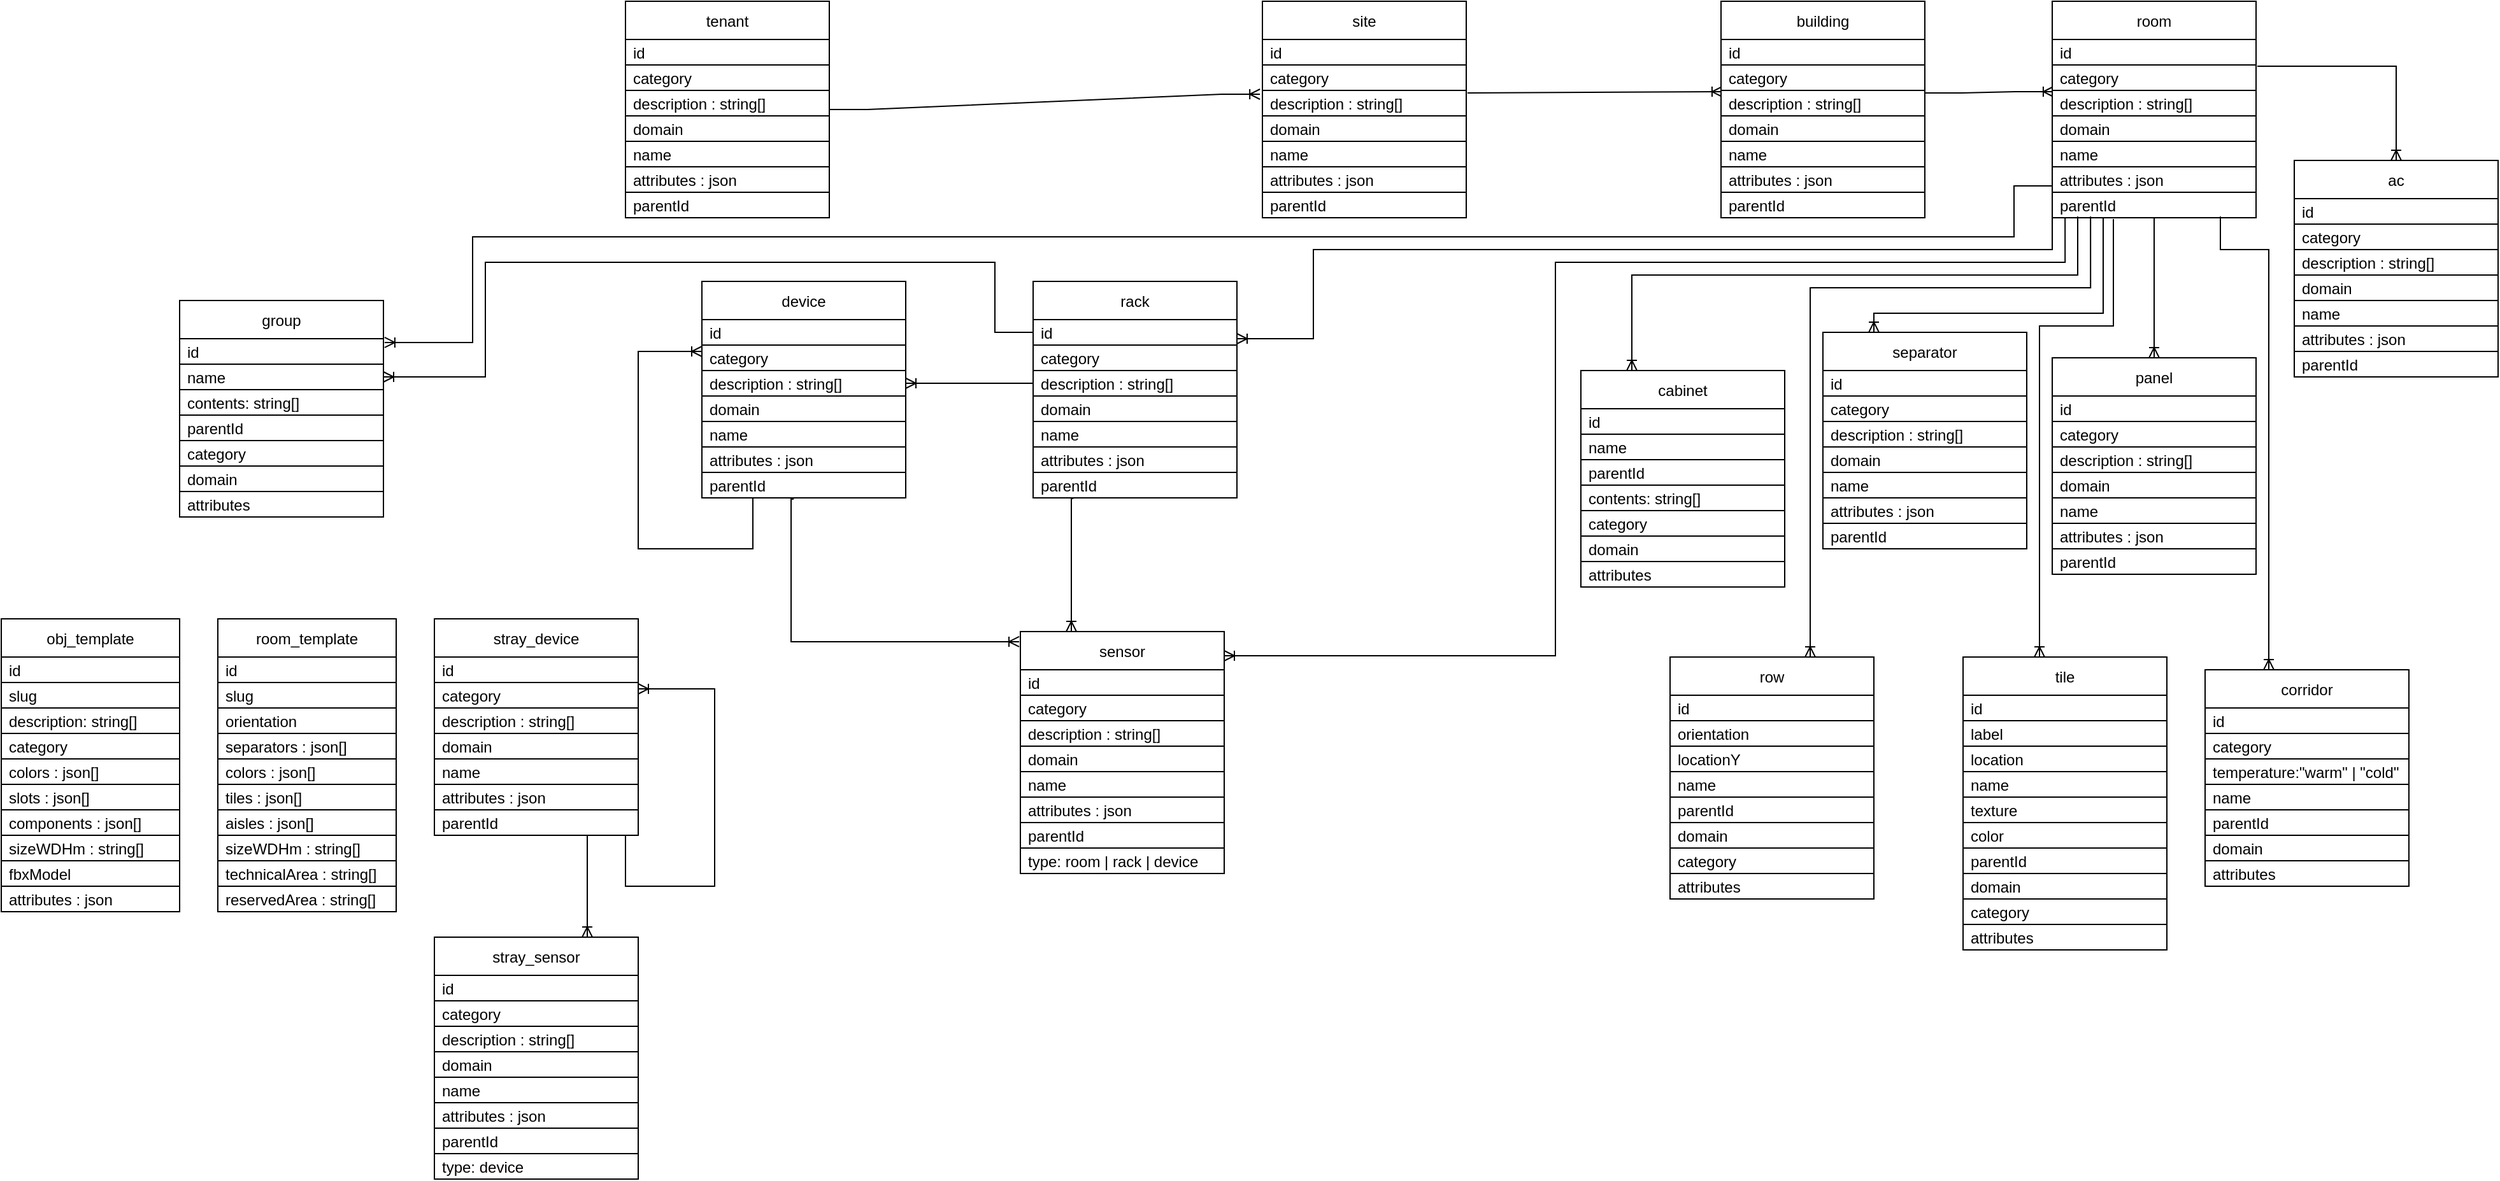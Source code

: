 <mxfile version="18.1.2" type="device"><diagram id="meTx0WtoYYpNzqeiQtGs" name="Page-1"><mxGraphModel dx="2401" dy="324" grid="1" gridSize="10" guides="1" tooltips="1" connect="1" arrows="1" fold="1" page="1" pageScale="1" pageWidth="850" pageHeight="1100" math="0" shadow="0"><root><mxCell id="0"/><mxCell id="1" parent="0"/><mxCell id="W4NoNG58DEgdlrmgevyF-1" value="tenant" style="swimlane;fontStyle=0;childLayout=stackLayout;horizontal=1;startSize=30;horizontalStack=0;resizeParent=1;resizeParentMax=0;resizeLast=0;collapsible=1;marginBottom=0;fillColor=default;strokeColor=default;fontColor=default;" parent="1" vertex="1"><mxGeometry x="-630" y="15" width="160" height="170" as="geometry"><mxRectangle x="-50" y="20" width="70" height="30" as="alternateBounds"/></mxGeometry></mxCell><mxCell id="W4NoNG58DEgdlrmgevyF-2" value="id" style="text;strokeColor=default;fillColor=default;align=left;verticalAlign=middle;spacingLeft=4;spacingRight=4;overflow=hidden;points=[[0,0.5],[1,0.5]];portConstraint=eastwest;rotatable=0;fontColor=default;" parent="W4NoNG58DEgdlrmgevyF-1" vertex="1"><mxGeometry y="30" width="160" height="20" as="geometry"/></mxCell><mxCell id="W4NoNG58DEgdlrmgevyF-3" value="category" style="text;strokeColor=default;fillColor=default;align=left;verticalAlign=middle;spacingLeft=4;spacingRight=4;overflow=hidden;points=[[0,0.5],[1,0.5]];portConstraint=eastwest;rotatable=0;fontColor=default;" parent="W4NoNG58DEgdlrmgevyF-1" vertex="1"><mxGeometry y="50" width="160" height="20" as="geometry"/></mxCell><mxCell id="W4NoNG58DEgdlrmgevyF-4" value="description : string[]" style="text;strokeColor=default;fillColor=default;align=left;verticalAlign=middle;spacingLeft=4;spacingRight=4;overflow=hidden;points=[[0,0.5],[1,0.5]];portConstraint=eastwest;rotatable=0;fontColor=default;" parent="W4NoNG58DEgdlrmgevyF-1" vertex="1"><mxGeometry y="70" width="160" height="20" as="geometry"/></mxCell><mxCell id="W4NoNG58DEgdlrmgevyF-47" value="domain" style="text;strokeColor=default;fillColor=default;align=left;verticalAlign=middle;spacingLeft=4;spacingRight=4;overflow=hidden;points=[[0,0.5],[1,0.5]];portConstraint=eastwest;rotatable=0;fontColor=default;" parent="W4NoNG58DEgdlrmgevyF-1" vertex="1"><mxGeometry y="90" width="160" height="20" as="geometry"/></mxCell><mxCell id="W4NoNG58DEgdlrmgevyF-48" value="name" style="text;strokeColor=default;fillColor=default;align=left;verticalAlign=middle;spacingLeft=4;spacingRight=4;overflow=hidden;points=[[0,0.5],[1,0.5]];portConstraint=eastwest;rotatable=0;fontColor=default;" parent="W4NoNG58DEgdlrmgevyF-1" vertex="1"><mxGeometry y="110" width="160" height="20" as="geometry"/></mxCell><mxCell id="W4NoNG58DEgdlrmgevyF-49" value="attributes : json" style="text;strokeColor=default;fillColor=default;align=left;verticalAlign=middle;spacingLeft=4;spacingRight=4;overflow=hidden;points=[[0,0.5],[1,0.5]];portConstraint=eastwest;rotatable=0;fontColor=default;" parent="W4NoNG58DEgdlrmgevyF-1" vertex="1"><mxGeometry y="130" width="160" height="20" as="geometry"/></mxCell><mxCell id="YZww567TsBIArcJfv_mn-127" value="parentId" style="text;strokeColor=default;fillColor=default;align=left;verticalAlign=middle;spacingLeft=4;spacingRight=4;overflow=hidden;points=[[0,0.5],[1,0.5]];portConstraint=eastwest;rotatable=0;fontColor=default;" parent="W4NoNG58DEgdlrmgevyF-1" vertex="1"><mxGeometry y="150" width="160" height="20" as="geometry"/></mxCell><mxCell id="W4NoNG58DEgdlrmgevyF-33" value="" style="endArrow=ERoneToMany;html=1;rounded=0;labelBackgroundColor=default;fontColor=default;strokeColor=default;entryX=-0.012;entryY=0.15;entryDx=0;entryDy=0;exitX=1;exitY=0.5;exitDx=0;exitDy=0;entryPerimeter=0;edgeStyle=entityRelationEdgeStyle;endFill=0;" parent="1" source="W4NoNG58DEgdlrmgevyF-1" target="W4NoNG58DEgdlrmgevyF-55" edge="1"><mxGeometry width="50" height="50" relative="1" as="geometry"><mxPoint x="300" y="180" as="sourcePoint"/><mxPoint x="182.94" y="80" as="targetPoint"/></mxGeometry></mxCell><mxCell id="W4NoNG58DEgdlrmgevyF-34" value="" style="endArrow=ERoneToMany;html=1;rounded=0;labelBackgroundColor=default;fontColor=default;strokeColor=default;entryX=0.006;entryY=1.05;entryDx=0;entryDy=0;entryPerimeter=0;endFill=0;exitX=1.006;exitY=0.1;exitDx=0;exitDy=0;exitPerimeter=0;" parent="1" source="W4NoNG58DEgdlrmgevyF-55" target="W4NoNG58DEgdlrmgevyF-61" edge="1"><mxGeometry width="50" height="50" relative="1" as="geometry"><mxPoint x="320" y="79" as="sourcePoint"/><mxPoint x="371.96" y="79.01" as="targetPoint"/></mxGeometry></mxCell><mxCell id="W4NoNG58DEgdlrmgevyF-35" value="" style="endArrow=ERoneToMany;html=1;rounded=0;labelBackgroundColor=default;fontColor=default;strokeColor=default;exitX=0.994;exitY=0.1;exitDx=0;exitDy=0;exitPerimeter=0;entryX=0.006;entryY=1.05;entryDx=0;entryDy=0;entryPerimeter=0;edgeStyle=entityRelationEdgeStyle;endFill=0;" parent="1" source="W4NoNG58DEgdlrmgevyF-62" target="W4NoNG58DEgdlrmgevyF-69" edge="1"><mxGeometry width="50" height="50" relative="1" as="geometry"><mxPoint x="511.96" y="80.99" as="sourcePoint"/><mxPoint x="560.98" y="80.99" as="targetPoint"/></mxGeometry></mxCell><mxCell id="W4NoNG58DEgdlrmgevyF-41" value="room_template" style="swimlane;fontStyle=0;childLayout=stackLayout;horizontal=1;startSize=30;horizontalStack=0;resizeParent=1;resizeParentMax=0;resizeLast=0;collapsible=1;marginBottom=0;fontColor=default;strokeColor=default;fillColor=default;" parent="1" vertex="1"><mxGeometry x="-950" y="500" width="140" height="230" as="geometry"/></mxCell><mxCell id="W4NoNG58DEgdlrmgevyF-42" value="id" style="text;strokeColor=default;fillColor=none;align=left;verticalAlign=middle;spacingLeft=4;spacingRight=4;overflow=hidden;points=[[0,0.5],[1,0.5]];portConstraint=eastwest;rotatable=0;fontColor=default;" parent="W4NoNG58DEgdlrmgevyF-41" vertex="1"><mxGeometry y="30" width="140" height="20" as="geometry"/></mxCell><mxCell id="W4NoNG58DEgdlrmgevyF-43" value="slug" style="text;strokeColor=default;fillColor=none;align=left;verticalAlign=middle;spacingLeft=4;spacingRight=4;overflow=hidden;points=[[0,0.5],[1,0.5]];portConstraint=eastwest;rotatable=0;fontColor=default;" parent="W4NoNG58DEgdlrmgevyF-41" vertex="1"><mxGeometry y="50" width="140" height="20" as="geometry"/></mxCell><mxCell id="W4NoNG58DEgdlrmgevyF-44" value="orientation" style="text;strokeColor=default;fillColor=none;align=left;verticalAlign=middle;spacingLeft=4;spacingRight=4;overflow=hidden;points=[[0,0.5],[1,0.5]];portConstraint=eastwest;rotatable=0;fontColor=default;" parent="W4NoNG58DEgdlrmgevyF-41" vertex="1"><mxGeometry y="70" width="140" height="20" as="geometry"/></mxCell><mxCell id="W4NoNG58DEgdlrmgevyF-109" value="separators : json[]" style="text;strokeColor=default;fillColor=none;align=left;verticalAlign=middle;spacingLeft=4;spacingRight=4;overflow=hidden;points=[[0,0.5],[1,0.5]];portConstraint=eastwest;rotatable=0;fontColor=default;" parent="W4NoNG58DEgdlrmgevyF-41" vertex="1"><mxGeometry y="90" width="140" height="20" as="geometry"/></mxCell><mxCell id="W4NoNG58DEgdlrmgevyF-108" value="colors : json[]" style="text;strokeColor=default;fillColor=none;align=left;verticalAlign=middle;spacingLeft=4;spacingRight=4;overflow=hidden;points=[[0,0.5],[1,0.5]];portConstraint=eastwest;rotatable=0;fontColor=default;" parent="W4NoNG58DEgdlrmgevyF-41" vertex="1"><mxGeometry y="110" width="140" height="20" as="geometry"/></mxCell><mxCell id="W4NoNG58DEgdlrmgevyF-107" value="tiles : json[]" style="text;strokeColor=default;fillColor=none;align=left;verticalAlign=middle;spacingLeft=4;spacingRight=4;overflow=hidden;points=[[0,0.5],[1,0.5]];portConstraint=eastwest;rotatable=0;fontColor=default;" parent="W4NoNG58DEgdlrmgevyF-41" vertex="1"><mxGeometry y="130" width="140" height="20" as="geometry"/></mxCell><mxCell id="W4NoNG58DEgdlrmgevyF-106" value="aisles : json[]" style="text;strokeColor=default;fillColor=none;align=left;verticalAlign=middle;spacingLeft=4;spacingRight=4;overflow=hidden;points=[[0,0.5],[1,0.5]];portConstraint=eastwest;rotatable=0;fontColor=default;" parent="W4NoNG58DEgdlrmgevyF-41" vertex="1"><mxGeometry y="150" width="140" height="20" as="geometry"/></mxCell><mxCell id="W4NoNG58DEgdlrmgevyF-105" value="sizeWDHm : string[]" style="text;strokeColor=default;fillColor=none;align=left;verticalAlign=middle;spacingLeft=4;spacingRight=4;overflow=hidden;points=[[0,0.5],[1,0.5]];portConstraint=eastwest;rotatable=0;fontColor=default;" parent="W4NoNG58DEgdlrmgevyF-41" vertex="1"><mxGeometry y="170" width="140" height="20" as="geometry"/></mxCell><mxCell id="W4NoNG58DEgdlrmgevyF-111" value="technicalArea : string[]" style="text;strokeColor=default;fillColor=none;align=left;verticalAlign=middle;spacingLeft=4;spacingRight=4;overflow=hidden;points=[[0,0.5],[1,0.5]];portConstraint=eastwest;rotatable=0;fontColor=default;" parent="W4NoNG58DEgdlrmgevyF-41" vertex="1"><mxGeometry y="190" width="140" height="20" as="geometry"/></mxCell><mxCell id="W4NoNG58DEgdlrmgevyF-110" value="reservedArea : string[] " style="text;strokeColor=default;fillColor=none;align=left;verticalAlign=middle;spacingLeft=4;spacingRight=4;overflow=hidden;points=[[0,0.5],[1,0.5]];portConstraint=eastwest;rotatable=0;fontColor=default;" parent="W4NoNG58DEgdlrmgevyF-41" vertex="1"><mxGeometry y="210" width="140" height="20" as="geometry"/></mxCell><mxCell id="W4NoNG58DEgdlrmgevyF-52" value="site" style="swimlane;fontStyle=0;childLayout=stackLayout;horizontal=1;startSize=30;horizontalStack=0;resizeParent=1;resizeParentMax=0;resizeLast=0;collapsible=1;marginBottom=0;fillColor=default;strokeColor=default;fontColor=default;" parent="1" vertex="1"><mxGeometry x="-130" y="15" width="160" height="170" as="geometry"><mxRectangle x="-50" y="20" width="70" height="30" as="alternateBounds"/></mxGeometry></mxCell><mxCell id="W4NoNG58DEgdlrmgevyF-53" value="id" style="text;strokeColor=default;fillColor=default;align=left;verticalAlign=middle;spacingLeft=4;spacingRight=4;overflow=hidden;points=[[0,0.5],[1,0.5]];portConstraint=eastwest;rotatable=0;fontColor=default;" parent="W4NoNG58DEgdlrmgevyF-52" vertex="1"><mxGeometry y="30" width="160" height="20" as="geometry"/></mxCell><mxCell id="W4NoNG58DEgdlrmgevyF-54" value="category" style="text;strokeColor=default;fillColor=default;align=left;verticalAlign=middle;spacingLeft=4;spacingRight=4;overflow=hidden;points=[[0,0.5],[1,0.5]];portConstraint=eastwest;rotatable=0;fontColor=default;" parent="W4NoNG58DEgdlrmgevyF-52" vertex="1"><mxGeometry y="50" width="160" height="20" as="geometry"/></mxCell><mxCell id="W4NoNG58DEgdlrmgevyF-55" value="description : string[]" style="text;strokeColor=default;fillColor=default;align=left;verticalAlign=middle;spacingLeft=4;spacingRight=4;overflow=hidden;points=[[0,0.5],[1,0.5]];portConstraint=eastwest;rotatable=0;fontColor=default;" parent="W4NoNG58DEgdlrmgevyF-52" vertex="1"><mxGeometry y="70" width="160" height="20" as="geometry"/></mxCell><mxCell id="W4NoNG58DEgdlrmgevyF-56" value="domain" style="text;strokeColor=default;fillColor=default;align=left;verticalAlign=middle;spacingLeft=4;spacingRight=4;overflow=hidden;points=[[0,0.5],[1,0.5]];portConstraint=eastwest;rotatable=0;fontColor=default;" parent="W4NoNG58DEgdlrmgevyF-52" vertex="1"><mxGeometry y="90" width="160" height="20" as="geometry"/></mxCell><mxCell id="W4NoNG58DEgdlrmgevyF-57" value="name" style="text;strokeColor=default;fillColor=default;align=left;verticalAlign=middle;spacingLeft=4;spacingRight=4;overflow=hidden;points=[[0,0.5],[1,0.5]];portConstraint=eastwest;rotatable=0;fontColor=default;" parent="W4NoNG58DEgdlrmgevyF-52" vertex="1"><mxGeometry y="110" width="160" height="20" as="geometry"/></mxCell><mxCell id="W4NoNG58DEgdlrmgevyF-58" value="attributes : json" style="text;strokeColor=default;fillColor=default;align=left;verticalAlign=middle;spacingLeft=4;spacingRight=4;overflow=hidden;points=[[0,0.5],[1,0.5]];portConstraint=eastwest;rotatable=0;fontColor=default;" parent="W4NoNG58DEgdlrmgevyF-52" vertex="1"><mxGeometry y="130" width="160" height="20" as="geometry"/></mxCell><mxCell id="YZww567TsBIArcJfv_mn-128" value="parentId" style="text;strokeColor=default;fillColor=default;align=left;verticalAlign=middle;spacingLeft=4;spacingRight=4;overflow=hidden;points=[[0,0.5],[1,0.5]];portConstraint=eastwest;rotatable=0;fontColor=default;" parent="W4NoNG58DEgdlrmgevyF-52" vertex="1"><mxGeometry y="150" width="160" height="20" as="geometry"/></mxCell><mxCell id="W4NoNG58DEgdlrmgevyF-59" value="building" style="swimlane;fontStyle=0;childLayout=stackLayout;horizontal=1;startSize=30;horizontalStack=0;resizeParent=1;resizeParentMax=0;resizeLast=0;collapsible=1;marginBottom=0;fillColor=default;strokeColor=default;fontColor=default;" parent="1" vertex="1"><mxGeometry x="230" y="15" width="160" height="170" as="geometry"><mxRectangle x="-50" y="20" width="70" height="30" as="alternateBounds"/></mxGeometry></mxCell><mxCell id="W4NoNG58DEgdlrmgevyF-60" value="id" style="text;strokeColor=default;fillColor=default;align=left;verticalAlign=middle;spacingLeft=4;spacingRight=4;overflow=hidden;points=[[0,0.5],[1,0.5]];portConstraint=eastwest;rotatable=0;fontColor=default;" parent="W4NoNG58DEgdlrmgevyF-59" vertex="1"><mxGeometry y="30" width="160" height="20" as="geometry"/></mxCell><mxCell id="W4NoNG58DEgdlrmgevyF-61" value="category" style="text;strokeColor=default;fillColor=default;align=left;verticalAlign=middle;spacingLeft=4;spacingRight=4;overflow=hidden;points=[[0,0.5],[1,0.5]];portConstraint=eastwest;rotatable=0;fontColor=default;" parent="W4NoNG58DEgdlrmgevyF-59" vertex="1"><mxGeometry y="50" width="160" height="20" as="geometry"/></mxCell><mxCell id="W4NoNG58DEgdlrmgevyF-62" value="description : string[]" style="text;strokeColor=default;fillColor=default;align=left;verticalAlign=middle;spacingLeft=4;spacingRight=4;overflow=hidden;points=[[0,0.5],[1,0.5]];portConstraint=eastwest;rotatable=0;fontColor=default;" parent="W4NoNG58DEgdlrmgevyF-59" vertex="1"><mxGeometry y="70" width="160" height="20" as="geometry"/></mxCell><mxCell id="W4NoNG58DEgdlrmgevyF-63" value="domain" style="text;strokeColor=default;fillColor=default;align=left;verticalAlign=middle;spacingLeft=4;spacingRight=4;overflow=hidden;points=[[0,0.5],[1,0.5]];portConstraint=eastwest;rotatable=0;fontColor=default;" parent="W4NoNG58DEgdlrmgevyF-59" vertex="1"><mxGeometry y="90" width="160" height="20" as="geometry"/></mxCell><mxCell id="W4NoNG58DEgdlrmgevyF-64" value="name" style="text;strokeColor=default;fillColor=default;align=left;verticalAlign=middle;spacingLeft=4;spacingRight=4;overflow=hidden;points=[[0,0.5],[1,0.5]];portConstraint=eastwest;rotatable=0;fontColor=default;" parent="W4NoNG58DEgdlrmgevyF-59" vertex="1"><mxGeometry y="110" width="160" height="20" as="geometry"/></mxCell><mxCell id="W4NoNG58DEgdlrmgevyF-65" value="attributes : json" style="text;strokeColor=default;fillColor=default;align=left;verticalAlign=middle;spacingLeft=4;spacingRight=4;overflow=hidden;points=[[0,0.5],[1,0.5]];portConstraint=eastwest;rotatable=0;fontColor=default;" parent="W4NoNG58DEgdlrmgevyF-59" vertex="1"><mxGeometry y="130" width="160" height="20" as="geometry"/></mxCell><mxCell id="YZww567TsBIArcJfv_mn-129" value="parentId" style="text;strokeColor=default;fillColor=default;align=left;verticalAlign=middle;spacingLeft=4;spacingRight=4;overflow=hidden;points=[[0,0.5],[1,0.5]];portConstraint=eastwest;rotatable=0;fontColor=default;" parent="W4NoNG58DEgdlrmgevyF-59" vertex="1"><mxGeometry y="150" width="160" height="20" as="geometry"/></mxCell><mxCell id="W4NoNG58DEgdlrmgevyF-67" value="room" style="swimlane;fontStyle=0;childLayout=stackLayout;horizontal=1;startSize=30;horizontalStack=0;resizeParent=1;resizeParentMax=0;resizeLast=0;collapsible=1;marginBottom=0;fillColor=default;strokeColor=default;fontColor=default;" parent="1" vertex="1"><mxGeometry x="490" y="15" width="160" height="170" as="geometry"><mxRectangle x="-50" y="20" width="70" height="30" as="alternateBounds"/></mxGeometry></mxCell><mxCell id="W4NoNG58DEgdlrmgevyF-68" value="id" style="text;strokeColor=default;fillColor=default;align=left;verticalAlign=middle;spacingLeft=4;spacingRight=4;overflow=hidden;points=[[0,0.5],[1,0.5]];portConstraint=eastwest;rotatable=0;fontColor=default;" parent="W4NoNG58DEgdlrmgevyF-67" vertex="1"><mxGeometry y="30" width="160" height="20" as="geometry"/></mxCell><mxCell id="W4NoNG58DEgdlrmgevyF-69" value="category" style="text;strokeColor=default;fillColor=default;align=left;verticalAlign=middle;spacingLeft=4;spacingRight=4;overflow=hidden;points=[[0,0.5],[1,0.5]];portConstraint=eastwest;rotatable=0;fontColor=default;" parent="W4NoNG58DEgdlrmgevyF-67" vertex="1"><mxGeometry y="50" width="160" height="20" as="geometry"/></mxCell><mxCell id="W4NoNG58DEgdlrmgevyF-70" value="description : string[]" style="text;strokeColor=default;fillColor=default;align=left;verticalAlign=middle;spacingLeft=4;spacingRight=4;overflow=hidden;points=[[0,0.5],[1,0.5]];portConstraint=eastwest;rotatable=0;fontColor=default;" parent="W4NoNG58DEgdlrmgevyF-67" vertex="1"><mxGeometry y="70" width="160" height="20" as="geometry"/></mxCell><mxCell id="W4NoNG58DEgdlrmgevyF-71" value="domain" style="text;strokeColor=default;fillColor=default;align=left;verticalAlign=middle;spacingLeft=4;spacingRight=4;overflow=hidden;points=[[0,0.5],[1,0.5]];portConstraint=eastwest;rotatable=0;fontColor=default;" parent="W4NoNG58DEgdlrmgevyF-67" vertex="1"><mxGeometry y="90" width="160" height="20" as="geometry"/></mxCell><mxCell id="W4NoNG58DEgdlrmgevyF-72" value="name" style="text;strokeColor=default;fillColor=default;align=left;verticalAlign=middle;spacingLeft=4;spacingRight=4;overflow=hidden;points=[[0,0.5],[1,0.5]];portConstraint=eastwest;rotatable=0;fontColor=default;" parent="W4NoNG58DEgdlrmgevyF-67" vertex="1"><mxGeometry y="110" width="160" height="20" as="geometry"/></mxCell><mxCell id="W4NoNG58DEgdlrmgevyF-73" value="attributes : json" style="text;strokeColor=default;fillColor=default;align=left;verticalAlign=middle;spacingLeft=4;spacingRight=4;overflow=hidden;points=[[0,0.5],[1,0.5]];portConstraint=eastwest;rotatable=0;fontColor=default;" parent="W4NoNG58DEgdlrmgevyF-67" vertex="1"><mxGeometry y="130" width="160" height="20" as="geometry"/></mxCell><mxCell id="W4NoNG58DEgdlrmgevyF-74" value="" style="text;strokeColor=default;fillColor=default;align=left;verticalAlign=middle;spacingLeft=4;spacingRight=4;overflow=hidden;points=[[0,0.5],[1,0.5]];portConstraint=eastwest;rotatable=0;fontColor=default;" parent="W4NoNG58DEgdlrmgevyF-67" vertex="1"><mxGeometry y="150" width="160" as="geometry"/></mxCell><mxCell id="W4NoNG58DEgdlrmgevyF-75" value="" style="text;strokeColor=default;fillColor=default;align=left;verticalAlign=middle;spacingLeft=4;spacingRight=4;overflow=hidden;points=[[0,0.5],[1,0.5]];portConstraint=eastwest;rotatable=0;fontColor=default;" parent="W4NoNG58DEgdlrmgevyF-67" vertex="1"><mxGeometry y="150" width="160" as="geometry"/></mxCell><mxCell id="W4NoNG58DEgdlrmgevyF-81" value="" style="text;strokeColor=default;fillColor=default;align=left;verticalAlign=middle;spacingLeft=4;spacingRight=4;overflow=hidden;points=[[0,0.5],[1,0.5]];portConstraint=eastwest;rotatable=0;fontColor=default;" parent="W4NoNG58DEgdlrmgevyF-67" vertex="1"><mxGeometry y="150" width="160" as="geometry"/></mxCell><mxCell id="YZww567TsBIArcJfv_mn-132" value="parentId" style="text;strokeColor=default;fillColor=default;align=left;verticalAlign=middle;spacingLeft=4;spacingRight=4;overflow=hidden;points=[[0,0.5],[1,0.5]];portConstraint=eastwest;rotatable=0;fontColor=default;" parent="W4NoNG58DEgdlrmgevyF-67" vertex="1"><mxGeometry y="150" width="160" height="20" as="geometry"/></mxCell><mxCell id="W4NoNG58DEgdlrmgevyF-101" style="edgeStyle=orthogonalEdgeStyle;rounded=0;orthogonalLoop=1;jettySize=auto;html=1;exitX=0;exitY=0.5;exitDx=0;exitDy=0;entryX=1;entryY=0.5;entryDx=0;entryDy=0;labelBackgroundColor=default;fontColor=default;endArrow=ERoneToMany;endFill=0;strokeColor=default;" parent="1" source="W4NoNG58DEgdlrmgevyF-82" target="W4NoNG58DEgdlrmgevyF-92" edge="1"><mxGeometry relative="1" as="geometry"><Array as="points"><mxPoint x="-310" y="315"/></Array></mxGeometry></mxCell><mxCell id="W4NoNG58DEgdlrmgevyF-82" value="rack" style="swimlane;fontStyle=0;childLayout=stackLayout;horizontal=1;startSize=30;horizontalStack=0;resizeParent=1;resizeParentMax=0;resizeLast=0;collapsible=1;marginBottom=0;fillColor=default;strokeColor=default;fontColor=default;" parent="1" vertex="1"><mxGeometry x="-310" y="235" width="160" height="170" as="geometry"><mxRectangle x="-50" y="20" width="70" height="30" as="alternateBounds"/></mxGeometry></mxCell><mxCell id="W4NoNG58DEgdlrmgevyF-83" value="id" style="text;strokeColor=default;fillColor=default;align=left;verticalAlign=middle;spacingLeft=4;spacingRight=4;overflow=hidden;points=[[0,0.5],[1,0.5]];portConstraint=eastwest;rotatable=0;fontColor=default;" parent="W4NoNG58DEgdlrmgevyF-82" vertex="1"><mxGeometry y="30" width="160" height="20" as="geometry"/></mxCell><mxCell id="W4NoNG58DEgdlrmgevyF-84" value="category" style="text;strokeColor=default;fillColor=default;align=left;verticalAlign=middle;spacingLeft=4;spacingRight=4;overflow=hidden;points=[[0,0.5],[1,0.5]];portConstraint=eastwest;rotatable=0;fontColor=default;" parent="W4NoNG58DEgdlrmgevyF-82" vertex="1"><mxGeometry y="50" width="160" height="20" as="geometry"/></mxCell><mxCell id="W4NoNG58DEgdlrmgevyF-85" value="description : string[]" style="text;strokeColor=default;fillColor=default;align=left;verticalAlign=middle;spacingLeft=4;spacingRight=4;overflow=hidden;points=[[0,0.5],[1,0.5]];portConstraint=eastwest;rotatable=0;fontColor=default;" parent="W4NoNG58DEgdlrmgevyF-82" vertex="1"><mxGeometry y="70" width="160" height="20" as="geometry"/></mxCell><mxCell id="W4NoNG58DEgdlrmgevyF-86" value="domain" style="text;strokeColor=default;fillColor=default;align=left;verticalAlign=middle;spacingLeft=4;spacingRight=4;overflow=hidden;points=[[0,0.5],[1,0.5]];portConstraint=eastwest;rotatable=0;fontColor=default;" parent="W4NoNG58DEgdlrmgevyF-82" vertex="1"><mxGeometry y="90" width="160" height="20" as="geometry"/></mxCell><mxCell id="W4NoNG58DEgdlrmgevyF-87" value="name" style="text;strokeColor=default;fillColor=default;align=left;verticalAlign=middle;spacingLeft=4;spacingRight=4;overflow=hidden;points=[[0,0.5],[1,0.5]];portConstraint=eastwest;rotatable=0;fontColor=default;" parent="W4NoNG58DEgdlrmgevyF-82" vertex="1"><mxGeometry y="110" width="160" height="20" as="geometry"/></mxCell><mxCell id="W4NoNG58DEgdlrmgevyF-88" value="attributes : json" style="text;strokeColor=default;fillColor=default;align=left;verticalAlign=middle;spacingLeft=4;spacingRight=4;overflow=hidden;points=[[0,0.5],[1,0.5]];portConstraint=eastwest;rotatable=0;fontColor=default;" parent="W4NoNG58DEgdlrmgevyF-82" vertex="1"><mxGeometry y="130" width="160" height="20" as="geometry"/></mxCell><mxCell id="W4NoNG58DEgdlrmgevyF-97" value="parentId" style="text;strokeColor=default;fillColor=default;align=left;verticalAlign=middle;spacingLeft=4;spacingRight=4;overflow=hidden;points=[[0,0.5],[1,0.5]];portConstraint=eastwest;rotatable=0;fontColor=default;" parent="W4NoNG58DEgdlrmgevyF-82" vertex="1"><mxGeometry y="150" width="160" height="20" as="geometry"/></mxCell><mxCell id="W4NoNG58DEgdlrmgevyF-89" value="device" style="swimlane;fontStyle=0;childLayout=stackLayout;horizontal=1;startSize=30;horizontalStack=0;resizeParent=1;resizeParentMax=0;resizeLast=0;collapsible=1;marginBottom=0;fillColor=default;strokeColor=default;fontColor=default;" parent="1" vertex="1"><mxGeometry x="-570" y="235" width="160" height="170" as="geometry"><mxRectangle x="-50" y="20" width="70" height="30" as="alternateBounds"/></mxGeometry></mxCell><mxCell id="W4NoNG58DEgdlrmgevyF-90" value="id" style="text;strokeColor=default;fillColor=default;align=left;verticalAlign=middle;spacingLeft=4;spacingRight=4;overflow=hidden;points=[[0,0.5],[1,0.5]];portConstraint=eastwest;rotatable=0;fontColor=default;" parent="W4NoNG58DEgdlrmgevyF-89" vertex="1"><mxGeometry y="30" width="160" height="20" as="geometry"/></mxCell><mxCell id="W4NoNG58DEgdlrmgevyF-91" value="category" style="text;strokeColor=default;fillColor=default;align=left;verticalAlign=middle;spacingLeft=4;spacingRight=4;overflow=hidden;points=[[0,0.5],[1,0.5]];portConstraint=eastwest;rotatable=0;fontColor=default;" parent="W4NoNG58DEgdlrmgevyF-89" vertex="1"><mxGeometry y="50" width="160" height="20" as="geometry"/></mxCell><mxCell id="W4NoNG58DEgdlrmgevyF-92" value="description : string[]" style="text;strokeColor=default;fillColor=default;align=left;verticalAlign=middle;spacingLeft=4;spacingRight=4;overflow=hidden;points=[[0,0.5],[1,0.5]];portConstraint=eastwest;rotatable=0;fontColor=default;" parent="W4NoNG58DEgdlrmgevyF-89" vertex="1"><mxGeometry y="70" width="160" height="20" as="geometry"/></mxCell><mxCell id="W4NoNG58DEgdlrmgevyF-93" value="domain" style="text;strokeColor=default;fillColor=default;align=left;verticalAlign=middle;spacingLeft=4;spacingRight=4;overflow=hidden;points=[[0,0.5],[1,0.5]];portConstraint=eastwest;rotatable=0;fontColor=default;" parent="W4NoNG58DEgdlrmgevyF-89" vertex="1"><mxGeometry y="90" width="160" height="20" as="geometry"/></mxCell><mxCell id="W4NoNG58DEgdlrmgevyF-94" value="name" style="text;strokeColor=default;fillColor=default;align=left;verticalAlign=middle;spacingLeft=4;spacingRight=4;overflow=hidden;points=[[0,0.5],[1,0.5]];portConstraint=eastwest;rotatable=0;fontColor=default;" parent="W4NoNG58DEgdlrmgevyF-89" vertex="1"><mxGeometry y="110" width="160" height="20" as="geometry"/></mxCell><mxCell id="W4NoNG58DEgdlrmgevyF-95" value="attributes : json" style="text;strokeColor=default;fillColor=default;align=left;verticalAlign=middle;spacingLeft=4;spacingRight=4;overflow=hidden;points=[[0,0.5],[1,0.5]];portConstraint=eastwest;rotatable=0;fontColor=default;" parent="W4NoNG58DEgdlrmgevyF-89" vertex="1"><mxGeometry y="130" width="160" height="20" as="geometry"/></mxCell><mxCell id="W4NoNG58DEgdlrmgevyF-96" value="parentId" style="text;strokeColor=default;fillColor=default;align=left;verticalAlign=middle;spacingLeft=4;spacingRight=4;overflow=hidden;points=[[0,0.5],[1,0.5]];portConstraint=eastwest;rotatable=0;fontColor=default;" parent="W4NoNG58DEgdlrmgevyF-89" vertex="1"><mxGeometry y="150" width="160" height="20" as="geometry"/></mxCell><mxCell id="YZww567TsBIArcJfv_mn-25" style="edgeStyle=orthogonalEdgeStyle;rounded=0;orthogonalLoop=1;jettySize=auto;html=1;labelBackgroundColor=default;fontColor=default;endArrow=ERoneToMany;endFill=0;strokeColor=default;exitX=0.25;exitY=1;exitDx=0;exitDy=0;" parent="W4NoNG58DEgdlrmgevyF-89" source="W4NoNG58DEgdlrmgevyF-89" edge="1"><mxGeometry relative="1" as="geometry"><mxPoint x="65" y="198" as="sourcePoint"/><mxPoint y="55" as="targetPoint"/><Array as="points"><mxPoint x="40" y="210"/><mxPoint x="-50" y="210"/><mxPoint x="-50" y="55"/></Array></mxGeometry></mxCell><mxCell id="W4NoNG58DEgdlrmgevyF-98" value="" style="endArrow=ERoneToMany;html=1;rounded=0;labelBackgroundColor=default;fontColor=default;strokeColor=default;edgeStyle=orthogonalEdgeStyle;endFill=0;exitX=0;exitY=0.5;exitDx=0;exitDy=0;" parent="1" source="W4NoNG58DEgdlrmgevyF-72" edge="1"><mxGeometry width="50" height="50" relative="1" as="geometry"><mxPoint x="440" y="270" as="sourcePoint"/><mxPoint x="-150" y="280" as="targetPoint"/><Array as="points"><mxPoint x="490" y="210"/><mxPoint x="-90" y="210"/><mxPoint x="-90" y="280"/></Array></mxGeometry></mxCell><mxCell id="W4NoNG58DEgdlrmgevyF-119" value="obj_template" style="swimlane;fontStyle=0;childLayout=stackLayout;horizontal=1;startSize=30;horizontalStack=0;resizeParent=1;resizeParentMax=0;resizeLast=0;collapsible=1;marginBottom=0;fontColor=default;strokeColor=default;fillColor=default;" parent="1" vertex="1"><mxGeometry x="-1120" y="500" width="140" height="230" as="geometry"/></mxCell><mxCell id="W4NoNG58DEgdlrmgevyF-120" value="id" style="text;strokeColor=default;fillColor=none;align=left;verticalAlign=middle;spacingLeft=4;spacingRight=4;overflow=hidden;points=[[0,0.5],[1,0.5]];portConstraint=eastwest;rotatable=0;fontColor=default;" parent="W4NoNG58DEgdlrmgevyF-119" vertex="1"><mxGeometry y="30" width="140" height="20" as="geometry"/></mxCell><mxCell id="W4NoNG58DEgdlrmgevyF-121" value="slug" style="text;strokeColor=default;fillColor=none;align=left;verticalAlign=middle;spacingLeft=4;spacingRight=4;overflow=hidden;points=[[0,0.5],[1,0.5]];portConstraint=eastwest;rotatable=0;fontColor=default;" parent="W4NoNG58DEgdlrmgevyF-119" vertex="1"><mxGeometry y="50" width="140" height="20" as="geometry"/></mxCell><mxCell id="W4NoNG58DEgdlrmgevyF-122" value="description: string[]" style="text;strokeColor=default;fillColor=none;align=left;verticalAlign=middle;spacingLeft=4;spacingRight=4;overflow=hidden;points=[[0,0.5],[1,0.5]];portConstraint=eastwest;rotatable=0;fontColor=default;" parent="W4NoNG58DEgdlrmgevyF-119" vertex="1"><mxGeometry y="70" width="140" height="20" as="geometry"/></mxCell><mxCell id="W4NoNG58DEgdlrmgevyF-123" value="category" style="text;strokeColor=default;fillColor=none;align=left;verticalAlign=middle;spacingLeft=4;spacingRight=4;overflow=hidden;points=[[0,0.5],[1,0.5]];portConstraint=eastwest;rotatable=0;fontColor=default;" parent="W4NoNG58DEgdlrmgevyF-119" vertex="1"><mxGeometry y="90" width="140" height="20" as="geometry"/></mxCell><mxCell id="W4NoNG58DEgdlrmgevyF-124" value="colors : json[]" style="text;strokeColor=default;fillColor=none;align=left;verticalAlign=middle;spacingLeft=4;spacingRight=4;overflow=hidden;points=[[0,0.5],[1,0.5]];portConstraint=eastwest;rotatable=0;fontColor=default;" parent="W4NoNG58DEgdlrmgevyF-119" vertex="1"><mxGeometry y="110" width="140" height="20" as="geometry"/></mxCell><mxCell id="W4NoNG58DEgdlrmgevyF-125" value="slots : json[]" style="text;strokeColor=default;fillColor=none;align=left;verticalAlign=middle;spacingLeft=4;spacingRight=4;overflow=hidden;points=[[0,0.5],[1,0.5]];portConstraint=eastwest;rotatable=0;fontColor=default;" parent="W4NoNG58DEgdlrmgevyF-119" vertex="1"><mxGeometry y="130" width="140" height="20" as="geometry"/></mxCell><mxCell id="W4NoNG58DEgdlrmgevyF-126" value="components : json[]" style="text;strokeColor=default;fillColor=none;align=left;verticalAlign=middle;spacingLeft=4;spacingRight=4;overflow=hidden;points=[[0,0.5],[1,0.5]];portConstraint=eastwest;rotatable=0;fontColor=default;" parent="W4NoNG58DEgdlrmgevyF-119" vertex="1"><mxGeometry y="150" width="140" height="20" as="geometry"/></mxCell><mxCell id="W4NoNG58DEgdlrmgevyF-127" value="sizeWDHm : string[]" style="text;strokeColor=default;fillColor=none;align=left;verticalAlign=middle;spacingLeft=4;spacingRight=4;overflow=hidden;points=[[0,0.5],[1,0.5]];portConstraint=eastwest;rotatable=0;fontColor=default;" parent="W4NoNG58DEgdlrmgevyF-119" vertex="1"><mxGeometry y="170" width="140" height="20" as="geometry"/></mxCell><mxCell id="W4NoNG58DEgdlrmgevyF-128" value="fbxModel" style="text;strokeColor=default;fillColor=none;align=left;verticalAlign=middle;spacingLeft=4;spacingRight=4;overflow=hidden;points=[[0,0.5],[1,0.5]];portConstraint=eastwest;rotatable=0;fontColor=default;" parent="W4NoNG58DEgdlrmgevyF-119" vertex="1"><mxGeometry y="190" width="140" height="20" as="geometry"/></mxCell><mxCell id="W4NoNG58DEgdlrmgevyF-129" value="attributes : json" style="text;strokeColor=default;fillColor=none;align=left;verticalAlign=middle;spacingLeft=4;spacingRight=4;overflow=hidden;points=[[0,0.5],[1,0.5]];portConstraint=eastwest;rotatable=0;fontColor=default;" parent="W4NoNG58DEgdlrmgevyF-119" vertex="1"><mxGeometry y="210" width="140" height="20" as="geometry"/></mxCell><mxCell id="YZww567TsBIArcJfv_mn-1" value="sensor" style="swimlane;fontStyle=0;childLayout=stackLayout;horizontal=1;startSize=30;horizontalStack=0;resizeParent=1;resizeParentMax=0;resizeLast=0;collapsible=1;marginBottom=0;fillColor=default;strokeColor=default;fontColor=default;" parent="1" vertex="1"><mxGeometry x="-320" y="510" width="160" height="190" as="geometry"><mxRectangle x="-50" y="20" width="70" height="30" as="alternateBounds"/></mxGeometry></mxCell><mxCell id="YZww567TsBIArcJfv_mn-2" value="id" style="text;strokeColor=default;fillColor=default;align=left;verticalAlign=middle;spacingLeft=4;spacingRight=4;overflow=hidden;points=[[0,0.5],[1,0.5]];portConstraint=eastwest;rotatable=0;fontColor=default;" parent="YZww567TsBIArcJfv_mn-1" vertex="1"><mxGeometry y="30" width="160" height="20" as="geometry"/></mxCell><mxCell id="YZww567TsBIArcJfv_mn-3" value="category" style="text;strokeColor=default;fillColor=default;align=left;verticalAlign=middle;spacingLeft=4;spacingRight=4;overflow=hidden;points=[[0,0.5],[1,0.5]];portConstraint=eastwest;rotatable=0;fontColor=default;" parent="YZww567TsBIArcJfv_mn-1" vertex="1"><mxGeometry y="50" width="160" height="20" as="geometry"/></mxCell><mxCell id="YZww567TsBIArcJfv_mn-4" value="description : string[]" style="text;strokeColor=default;fillColor=default;align=left;verticalAlign=middle;spacingLeft=4;spacingRight=4;overflow=hidden;points=[[0,0.5],[1,0.5]];portConstraint=eastwest;rotatable=0;fontColor=default;" parent="YZww567TsBIArcJfv_mn-1" vertex="1"><mxGeometry y="70" width="160" height="20" as="geometry"/></mxCell><mxCell id="YZww567TsBIArcJfv_mn-5" value="domain" style="text;strokeColor=default;fillColor=default;align=left;verticalAlign=middle;spacingLeft=4;spacingRight=4;overflow=hidden;points=[[0,0.5],[1,0.5]];portConstraint=eastwest;rotatable=0;fontColor=default;" parent="YZww567TsBIArcJfv_mn-1" vertex="1"><mxGeometry y="90" width="160" height="20" as="geometry"/></mxCell><mxCell id="YZww567TsBIArcJfv_mn-6" value="name" style="text;strokeColor=default;fillColor=default;align=left;verticalAlign=middle;spacingLeft=4;spacingRight=4;overflow=hidden;points=[[0,0.5],[1,0.5]];portConstraint=eastwest;rotatable=0;fontColor=default;" parent="YZww567TsBIArcJfv_mn-1" vertex="1"><mxGeometry y="110" width="160" height="20" as="geometry"/></mxCell><mxCell id="YZww567TsBIArcJfv_mn-7" value="attributes : json" style="text;strokeColor=default;fillColor=default;align=left;verticalAlign=middle;spacingLeft=4;spacingRight=4;overflow=hidden;points=[[0,0.5],[1,0.5]];portConstraint=eastwest;rotatable=0;fontColor=default;" parent="YZww567TsBIArcJfv_mn-1" vertex="1"><mxGeometry y="130" width="160" height="20" as="geometry"/></mxCell><mxCell id="YZww567TsBIArcJfv_mn-8" value="parentId" style="text;strokeColor=default;fillColor=default;align=left;verticalAlign=middle;spacingLeft=4;spacingRight=4;overflow=hidden;points=[[0,0.5],[1,0.5]];portConstraint=eastwest;rotatable=0;fontColor=default;" parent="YZww567TsBIArcJfv_mn-1" vertex="1"><mxGeometry y="150" width="160" height="20" as="geometry"/></mxCell><mxCell id="f9zaM7w2JXuYj74toVi2-1" value="type: room | rack | device" style="text;strokeColor=default;fillColor=default;align=left;verticalAlign=middle;spacingLeft=4;spacingRight=4;overflow=hidden;points=[[0,0.5],[1,0.5]];portConstraint=eastwest;rotatable=0;fontColor=default;" parent="YZww567TsBIArcJfv_mn-1" vertex="1"><mxGeometry y="170" width="160" height="20" as="geometry"/></mxCell><mxCell id="YZww567TsBIArcJfv_mn-26" style="edgeStyle=orthogonalEdgeStyle;rounded=0;orthogonalLoop=1;jettySize=auto;html=1;entryX=0.25;entryY=0;entryDx=0;entryDy=0;labelBackgroundColor=default;fontColor=default;endArrow=ERoneToMany;endFill=0;strokeColor=default;exitX=0.194;exitY=1.05;exitDx=0;exitDy=0;exitPerimeter=0;" parent="1" source="W4NoNG58DEgdlrmgevyF-97" target="YZww567TsBIArcJfv_mn-1" edge="1"><mxGeometry relative="1" as="geometry"><mxPoint x="530" y="420" as="sourcePoint"/><mxPoint x="450" y="435" as="targetPoint"/><Array as="points"><mxPoint x="-279" y="405"/><mxPoint x="-280" y="405"/></Array></mxGeometry></mxCell><mxCell id="YZww567TsBIArcJfv_mn-27" style="edgeStyle=orthogonalEdgeStyle;rounded=0;orthogonalLoop=1;jettySize=auto;html=1;labelBackgroundColor=default;fontColor=default;endArrow=ERoneToMany;endFill=0;strokeColor=default;entryX=1;entryY=0.1;entryDx=0;entryDy=0;exitX=0.063;exitY=1;exitDx=0;exitDy=0;exitPerimeter=0;entryPerimeter=0;" parent="1" source="YZww567TsBIArcJfv_mn-132" target="YZww567TsBIArcJfv_mn-1" edge="1"><mxGeometry relative="1" as="geometry"><mxPoint x="500" y="190" as="sourcePoint"/><mxPoint x="100" y="520" as="targetPoint"/><Array as="points"><mxPoint x="500" y="220"/><mxPoint x="100" y="220"/><mxPoint x="100" y="529"/></Array></mxGeometry></mxCell><mxCell id="YZww567TsBIArcJfv_mn-30" value="ac" style="swimlane;fontStyle=0;childLayout=stackLayout;horizontal=1;startSize=30;horizontalStack=0;resizeParent=1;resizeParentMax=0;resizeLast=0;collapsible=1;marginBottom=0;fillColor=default;strokeColor=default;fontColor=default;" parent="1" vertex="1"><mxGeometry x="680" y="140" width="160" height="170" as="geometry"><mxRectangle x="-50" y="20" width="70" height="30" as="alternateBounds"/></mxGeometry></mxCell><mxCell id="YZww567TsBIArcJfv_mn-31" value="id" style="text;strokeColor=default;fillColor=default;align=left;verticalAlign=middle;spacingLeft=4;spacingRight=4;overflow=hidden;points=[[0,0.5],[1,0.5]];portConstraint=eastwest;rotatable=0;fontColor=default;" parent="YZww567TsBIArcJfv_mn-30" vertex="1"><mxGeometry y="30" width="160" height="20" as="geometry"/></mxCell><mxCell id="YZww567TsBIArcJfv_mn-32" value="category" style="text;strokeColor=default;fillColor=default;align=left;verticalAlign=middle;spacingLeft=4;spacingRight=4;overflow=hidden;points=[[0,0.5],[1,0.5]];portConstraint=eastwest;rotatable=0;fontColor=default;" parent="YZww567TsBIArcJfv_mn-30" vertex="1"><mxGeometry y="50" width="160" height="20" as="geometry"/></mxCell><mxCell id="YZww567TsBIArcJfv_mn-33" value="description : string[]" style="text;strokeColor=default;fillColor=default;align=left;verticalAlign=middle;spacingLeft=4;spacingRight=4;overflow=hidden;points=[[0,0.5],[1,0.5]];portConstraint=eastwest;rotatable=0;fontColor=default;" parent="YZww567TsBIArcJfv_mn-30" vertex="1"><mxGeometry y="70" width="160" height="20" as="geometry"/></mxCell><mxCell id="YZww567TsBIArcJfv_mn-34" value="domain" style="text;strokeColor=default;fillColor=default;align=left;verticalAlign=middle;spacingLeft=4;spacingRight=4;overflow=hidden;points=[[0,0.5],[1,0.5]];portConstraint=eastwest;rotatable=0;fontColor=default;" parent="YZww567TsBIArcJfv_mn-30" vertex="1"><mxGeometry y="90" width="160" height="20" as="geometry"/></mxCell><mxCell id="YZww567TsBIArcJfv_mn-35" value="name" style="text;strokeColor=default;fillColor=default;align=left;verticalAlign=middle;spacingLeft=4;spacingRight=4;overflow=hidden;points=[[0,0.5],[1,0.5]];portConstraint=eastwest;rotatable=0;fontColor=default;" parent="YZww567TsBIArcJfv_mn-30" vertex="1"><mxGeometry y="110" width="160" height="20" as="geometry"/></mxCell><mxCell id="YZww567TsBIArcJfv_mn-36" value="attributes : json" style="text;strokeColor=default;fillColor=default;align=left;verticalAlign=middle;spacingLeft=4;spacingRight=4;overflow=hidden;points=[[0,0.5],[1,0.5]];portConstraint=eastwest;rotatable=0;fontColor=default;" parent="YZww567TsBIArcJfv_mn-30" vertex="1"><mxGeometry y="130" width="160" height="20" as="geometry"/></mxCell><mxCell id="YZww567TsBIArcJfv_mn-37" value="" style="text;strokeColor=default;fillColor=default;align=left;verticalAlign=middle;spacingLeft=4;spacingRight=4;overflow=hidden;points=[[0,0.5],[1,0.5]];portConstraint=eastwest;rotatable=0;fontColor=default;" parent="YZww567TsBIArcJfv_mn-30" vertex="1"><mxGeometry y="150" width="160" as="geometry"/></mxCell><mxCell id="YZww567TsBIArcJfv_mn-56" value="parentId" style="text;strokeColor=default;fillColor=default;align=left;verticalAlign=middle;spacingLeft=4;spacingRight=4;overflow=hidden;points=[[0,0.5],[1,0.5]];portConstraint=eastwest;rotatable=0;fontColor=default;" parent="YZww567TsBIArcJfv_mn-30" vertex="1"><mxGeometry y="150" width="160" height="20" as="geometry"/></mxCell><mxCell id="YZww567TsBIArcJfv_mn-38" value="separator" style="swimlane;fontStyle=0;childLayout=stackLayout;horizontal=1;startSize=30;horizontalStack=0;resizeParent=1;resizeParentMax=0;resizeLast=0;collapsible=1;marginBottom=0;fillColor=default;strokeColor=default;fontColor=default;" parent="1" vertex="1"><mxGeometry x="310" y="275" width="160" height="170" as="geometry"><mxRectangle x="-50" y="20" width="70" height="30" as="alternateBounds"/></mxGeometry></mxCell><mxCell id="YZww567TsBIArcJfv_mn-39" value="id" style="text;strokeColor=default;fillColor=default;align=left;verticalAlign=middle;spacingLeft=4;spacingRight=4;overflow=hidden;points=[[0,0.5],[1,0.5]];portConstraint=eastwest;rotatable=0;fontColor=default;" parent="YZww567TsBIArcJfv_mn-38" vertex="1"><mxGeometry y="30" width="160" height="20" as="geometry"/></mxCell><mxCell id="YZww567TsBIArcJfv_mn-40" value="category" style="text;strokeColor=default;fillColor=default;align=left;verticalAlign=middle;spacingLeft=4;spacingRight=4;overflow=hidden;points=[[0,0.5],[1,0.5]];portConstraint=eastwest;rotatable=0;fontColor=default;" parent="YZww567TsBIArcJfv_mn-38" vertex="1"><mxGeometry y="50" width="160" height="20" as="geometry"/></mxCell><mxCell id="YZww567TsBIArcJfv_mn-41" value="description : string[]" style="text;strokeColor=default;fillColor=default;align=left;verticalAlign=middle;spacingLeft=4;spacingRight=4;overflow=hidden;points=[[0,0.5],[1,0.5]];portConstraint=eastwest;rotatable=0;fontColor=default;" parent="YZww567TsBIArcJfv_mn-38" vertex="1"><mxGeometry y="70" width="160" height="20" as="geometry"/></mxCell><mxCell id="YZww567TsBIArcJfv_mn-42" value="domain" style="text;strokeColor=default;fillColor=default;align=left;verticalAlign=middle;spacingLeft=4;spacingRight=4;overflow=hidden;points=[[0,0.5],[1,0.5]];portConstraint=eastwest;rotatable=0;fontColor=default;" parent="YZww567TsBIArcJfv_mn-38" vertex="1"><mxGeometry y="90" width="160" height="20" as="geometry"/></mxCell><mxCell id="YZww567TsBIArcJfv_mn-43" value="name" style="text;strokeColor=default;fillColor=default;align=left;verticalAlign=middle;spacingLeft=4;spacingRight=4;overflow=hidden;points=[[0,0.5],[1,0.5]];portConstraint=eastwest;rotatable=0;fontColor=default;" parent="YZww567TsBIArcJfv_mn-38" vertex="1"><mxGeometry y="110" width="160" height="20" as="geometry"/></mxCell><mxCell id="YZww567TsBIArcJfv_mn-44" value="attributes : json" style="text;strokeColor=default;fillColor=default;align=left;verticalAlign=middle;spacingLeft=4;spacingRight=4;overflow=hidden;points=[[0,0.5],[1,0.5]];portConstraint=eastwest;rotatable=0;fontColor=default;" parent="YZww567TsBIArcJfv_mn-38" vertex="1"><mxGeometry y="130" width="160" height="20" as="geometry"/></mxCell><mxCell id="YZww567TsBIArcJfv_mn-45" value="" style="text;strokeColor=default;fillColor=default;align=left;verticalAlign=middle;spacingLeft=4;spacingRight=4;overflow=hidden;points=[[0,0.5],[1,0.5]];portConstraint=eastwest;rotatable=0;fontColor=default;" parent="YZww567TsBIArcJfv_mn-38" vertex="1"><mxGeometry y="150" width="160" as="geometry"/></mxCell><mxCell id="YZww567TsBIArcJfv_mn-57" value="parentId" style="text;strokeColor=default;fillColor=default;align=left;verticalAlign=middle;spacingLeft=4;spacingRight=4;overflow=hidden;points=[[0,0.5],[1,0.5]];portConstraint=eastwest;rotatable=0;fontColor=default;" parent="YZww567TsBIArcJfv_mn-38" vertex="1"><mxGeometry y="150" width="160" height="20" as="geometry"/></mxCell><mxCell id="YZww567TsBIArcJfv_mn-46" value="corridor" style="swimlane;fontStyle=0;childLayout=stackLayout;horizontal=1;startSize=30;horizontalStack=0;resizeParent=1;resizeParentMax=0;resizeLast=0;collapsible=1;marginBottom=0;fillColor=default;strokeColor=default;fontColor=default;" parent="1" vertex="1"><mxGeometry x="610" y="540" width="160" height="170" as="geometry"><mxRectangle x="-50" y="20" width="70" height="30" as="alternateBounds"/></mxGeometry></mxCell><mxCell id="YZww567TsBIArcJfv_mn-47" value="id" style="text;strokeColor=default;fillColor=default;align=left;verticalAlign=middle;spacingLeft=4;spacingRight=4;overflow=hidden;points=[[0,0.5],[1,0.5]];portConstraint=eastwest;rotatable=0;fontColor=default;" parent="YZww567TsBIArcJfv_mn-46" vertex="1"><mxGeometry y="30" width="160" height="20" as="geometry"/></mxCell><mxCell id="YZww567TsBIArcJfv_mn-48" value="category" style="text;strokeColor=default;fillColor=default;align=left;verticalAlign=middle;spacingLeft=4;spacingRight=4;overflow=hidden;points=[[0,0.5],[1,0.5]];portConstraint=eastwest;rotatable=0;fontColor=default;" parent="YZww567TsBIArcJfv_mn-46" vertex="1"><mxGeometry y="50" width="160" height="20" as="geometry"/></mxCell><mxCell id="YZww567TsBIArcJfv_mn-49" value="temperature:&quot;warm&quot; | &quot;cold&quot;" style="text;strokeColor=default;fillColor=default;align=left;verticalAlign=middle;spacingLeft=4;spacingRight=4;overflow=hidden;points=[[0,0.5],[1,0.5]];portConstraint=eastwest;rotatable=0;fontColor=default;" parent="YZww567TsBIArcJfv_mn-46" vertex="1"><mxGeometry y="70" width="160" height="20" as="geometry"/></mxCell><mxCell id="YZww567TsBIArcJfv_mn-50" value="name" style="text;strokeColor=default;fillColor=default;align=left;verticalAlign=middle;spacingLeft=4;spacingRight=4;overflow=hidden;points=[[0,0.5],[1,0.5]];portConstraint=eastwest;rotatable=0;fontColor=default;" parent="YZww567TsBIArcJfv_mn-46" vertex="1"><mxGeometry y="90" width="160" height="20" as="geometry"/></mxCell><mxCell id="YZww567TsBIArcJfv_mn-51" value="parentId" style="text;strokeColor=default;fillColor=default;align=left;verticalAlign=middle;spacingLeft=4;spacingRight=4;overflow=hidden;points=[[0,0.5],[1,0.5]];portConstraint=eastwest;rotatable=0;fontColor=default;" parent="YZww567TsBIArcJfv_mn-46" vertex="1"><mxGeometry y="110" width="160" height="20" as="geometry"/></mxCell><mxCell id="YZww567TsBIArcJfv_mn-52" value="" style="text;strokeColor=default;fillColor=default;align=left;verticalAlign=middle;spacingLeft=4;spacingRight=4;overflow=hidden;points=[[0,0.5],[1,0.5]];portConstraint=eastwest;rotatable=0;fontColor=default;" parent="YZww567TsBIArcJfv_mn-46" vertex="1"><mxGeometry y="130" width="160" as="geometry"/></mxCell><mxCell id="YZww567TsBIArcJfv_mn-53" value="" style="text;strokeColor=default;fillColor=default;align=left;verticalAlign=middle;spacingLeft=4;spacingRight=4;overflow=hidden;points=[[0,0.5],[1,0.5]];portConstraint=eastwest;rotatable=0;fontColor=default;" parent="YZww567TsBIArcJfv_mn-46" vertex="1"><mxGeometry y="130" width="160" as="geometry"/></mxCell><mxCell id="f9zaM7w2JXuYj74toVi2-12" value="domain" style="text;strokeColor=default;fillColor=default;align=left;verticalAlign=middle;spacingLeft=4;spacingRight=4;overflow=hidden;points=[[0,0.5],[1,0.5]];portConstraint=eastwest;rotatable=0;fontColor=default;" parent="YZww567TsBIArcJfv_mn-46" vertex="1"><mxGeometry y="130" width="160" height="20" as="geometry"/></mxCell><mxCell id="f9zaM7w2JXuYj74toVi2-13" value="attributes" style="text;strokeColor=default;fillColor=default;align=left;verticalAlign=middle;spacingLeft=4;spacingRight=4;overflow=hidden;points=[[0,0.5],[1,0.5]];portConstraint=eastwest;rotatable=0;fontColor=default;" parent="YZww567TsBIArcJfv_mn-46" vertex="1"><mxGeometry y="150" width="160" height="20" as="geometry"/></mxCell><mxCell id="YZww567TsBIArcJfv_mn-76" value="group" style="swimlane;fontStyle=0;childLayout=stackLayout;horizontal=1;startSize=30;horizontalStack=0;resizeParent=1;resizeParentMax=0;resizeLast=0;collapsible=1;marginBottom=0;fillColor=default;strokeColor=default;fontColor=default;" parent="1" vertex="1"><mxGeometry x="-980" y="250" width="160" height="170" as="geometry"><mxRectangle x="-50" y="20" width="70" height="30" as="alternateBounds"/></mxGeometry></mxCell><mxCell id="YZww567TsBIArcJfv_mn-77" value="id" style="text;strokeColor=default;fillColor=default;align=left;verticalAlign=middle;spacingLeft=4;spacingRight=4;overflow=hidden;points=[[0,0.5],[1,0.5]];portConstraint=eastwest;rotatable=0;fontColor=default;" parent="YZww567TsBIArcJfv_mn-76" vertex="1"><mxGeometry y="30" width="160" height="20" as="geometry"/></mxCell><mxCell id="YZww567TsBIArcJfv_mn-78" value="name" style="text;strokeColor=default;fillColor=default;align=left;verticalAlign=middle;spacingLeft=4;spacingRight=4;overflow=hidden;points=[[0,0.5],[1,0.5]];portConstraint=eastwest;rotatable=0;fontColor=default;" parent="YZww567TsBIArcJfv_mn-76" vertex="1"><mxGeometry y="50" width="160" height="20" as="geometry"/></mxCell><mxCell id="YZww567TsBIArcJfv_mn-80" value="contents: string[]" style="text;strokeColor=default;fillColor=default;align=left;verticalAlign=middle;spacingLeft=4;spacingRight=4;overflow=hidden;points=[[0,0.5],[1,0.5]];portConstraint=eastwest;rotatable=0;fontColor=default;" parent="YZww567TsBIArcJfv_mn-76" vertex="1"><mxGeometry y="70" width="160" height="20" as="geometry"/></mxCell><mxCell id="YZww567TsBIArcJfv_mn-81" value="" style="text;strokeColor=default;fillColor=default;align=left;verticalAlign=middle;spacingLeft=4;spacingRight=4;overflow=hidden;points=[[0,0.5],[1,0.5]];portConstraint=eastwest;rotatable=0;fontColor=default;" parent="YZww567TsBIArcJfv_mn-76" vertex="1"><mxGeometry y="90" width="160" as="geometry"/></mxCell><mxCell id="YZww567TsBIArcJfv_mn-82" value="" style="text;strokeColor=default;fillColor=default;align=left;verticalAlign=middle;spacingLeft=4;spacingRight=4;overflow=hidden;points=[[0,0.5],[1,0.5]];portConstraint=eastwest;rotatable=0;fontColor=default;" parent="YZww567TsBIArcJfv_mn-76" vertex="1"><mxGeometry y="90" width="160" as="geometry"/></mxCell><mxCell id="n8fVI4wy0NXqHB7AvWqt-1" value="parentId" style="text;strokeColor=default;fillColor=default;align=left;verticalAlign=middle;spacingLeft=4;spacingRight=4;overflow=hidden;points=[[0,0.5],[1,0.5]];portConstraint=eastwest;rotatable=0;fontColor=default;" parent="YZww567TsBIArcJfv_mn-76" vertex="1"><mxGeometry y="90" width="160" height="20" as="geometry"/></mxCell><mxCell id="f9zaM7w2JXuYj74toVi2-21" value="category" style="text;strokeColor=default;fillColor=default;align=left;verticalAlign=middle;spacingLeft=4;spacingRight=4;overflow=hidden;points=[[0,0.5],[1,0.5]];portConstraint=eastwest;rotatable=0;fontColor=default;" parent="YZww567TsBIArcJfv_mn-76" vertex="1"><mxGeometry y="110" width="160" height="20" as="geometry"/></mxCell><mxCell id="f9zaM7w2JXuYj74toVi2-22" value="domain" style="text;strokeColor=default;fillColor=default;align=left;verticalAlign=middle;spacingLeft=4;spacingRight=4;overflow=hidden;points=[[0,0.5],[1,0.5]];portConstraint=eastwest;rotatable=0;fontColor=default;" parent="YZww567TsBIArcJfv_mn-76" vertex="1"><mxGeometry y="130" width="160" height="20" as="geometry"/></mxCell><mxCell id="f9zaM7w2JXuYj74toVi2-23" value="attributes" style="text;strokeColor=default;fillColor=default;align=left;verticalAlign=middle;spacingLeft=4;spacingRight=4;overflow=hidden;points=[[0,0.5],[1,0.5]];portConstraint=eastwest;rotatable=0;fontColor=default;" parent="YZww567TsBIArcJfv_mn-76" vertex="1"><mxGeometry y="150" width="160" height="20" as="geometry"/></mxCell><mxCell id="YZww567TsBIArcJfv_mn-85" value="row" style="swimlane;fontStyle=0;childLayout=stackLayout;horizontal=1;startSize=30;horizontalStack=0;resizeParent=1;resizeParentMax=0;resizeLast=0;collapsible=1;marginBottom=0;fillColor=default;strokeColor=default;fontColor=default;" parent="1" vertex="1"><mxGeometry x="190" y="530" width="160" height="190" as="geometry"><mxRectangle x="-50" y="20" width="70" height="30" as="alternateBounds"/></mxGeometry></mxCell><mxCell id="YZww567TsBIArcJfv_mn-86" value="id" style="text;strokeColor=default;fillColor=default;align=left;verticalAlign=middle;spacingLeft=4;spacingRight=4;overflow=hidden;points=[[0,0.5],[1,0.5]];portConstraint=eastwest;rotatable=0;fontColor=default;" parent="YZww567TsBIArcJfv_mn-85" vertex="1"><mxGeometry y="30" width="160" height="20" as="geometry"/></mxCell><mxCell id="YZww567TsBIArcJfv_mn-87" value="orientation" style="text;strokeColor=default;fillColor=default;align=left;verticalAlign=middle;spacingLeft=4;spacingRight=4;overflow=hidden;points=[[0,0.5],[1,0.5]];portConstraint=eastwest;rotatable=0;fontColor=default;" parent="YZww567TsBIArcJfv_mn-85" vertex="1"><mxGeometry y="50" width="160" height="20" as="geometry"/></mxCell><mxCell id="YZww567TsBIArcJfv_mn-88" value="locationY" style="text;strokeColor=default;fillColor=default;align=left;verticalAlign=middle;spacingLeft=4;spacingRight=4;overflow=hidden;points=[[0,0.5],[1,0.5]];portConstraint=eastwest;rotatable=0;fontColor=default;" parent="YZww567TsBIArcJfv_mn-85" vertex="1"><mxGeometry y="70" width="160" height="20" as="geometry"/></mxCell><mxCell id="YZww567TsBIArcJfv_mn-89" value="name" style="text;strokeColor=default;fillColor=default;align=left;verticalAlign=middle;spacingLeft=4;spacingRight=4;overflow=hidden;points=[[0,0.5],[1,0.5]];portConstraint=eastwest;rotatable=0;fontColor=default;" parent="YZww567TsBIArcJfv_mn-85" vertex="1"><mxGeometry y="90" width="160" height="20" as="geometry"/></mxCell><mxCell id="YZww567TsBIArcJfv_mn-90" value="parentId" style="text;strokeColor=default;fillColor=default;align=left;verticalAlign=middle;spacingLeft=4;spacingRight=4;overflow=hidden;points=[[0,0.5],[1,0.5]];portConstraint=eastwest;rotatable=0;fontColor=default;" parent="YZww567TsBIArcJfv_mn-85" vertex="1"><mxGeometry y="110" width="160" height="20" as="geometry"/></mxCell><mxCell id="YZww567TsBIArcJfv_mn-91" value="" style="text;strokeColor=default;fillColor=default;align=left;verticalAlign=middle;spacingLeft=4;spacingRight=4;overflow=hidden;points=[[0,0.5],[1,0.5]];portConstraint=eastwest;rotatable=0;fontColor=default;" parent="YZww567TsBIArcJfv_mn-85" vertex="1"><mxGeometry y="130" width="160" as="geometry"/></mxCell><mxCell id="YZww567TsBIArcJfv_mn-92" value="" style="text;strokeColor=default;fillColor=default;align=left;verticalAlign=middle;spacingLeft=4;spacingRight=4;overflow=hidden;points=[[0,0.5],[1,0.5]];portConstraint=eastwest;rotatable=0;fontColor=default;" parent="YZww567TsBIArcJfv_mn-85" vertex="1"><mxGeometry y="130" width="160" as="geometry"/></mxCell><mxCell id="f9zaM7w2JXuYj74toVi2-6" value="domain" style="text;strokeColor=default;fillColor=default;align=left;verticalAlign=middle;spacingLeft=4;spacingRight=4;overflow=hidden;points=[[0,0.5],[1,0.5]];portConstraint=eastwest;rotatable=0;fontColor=default;" parent="YZww567TsBIArcJfv_mn-85" vertex="1"><mxGeometry y="130" width="160" height="20" as="geometry"/></mxCell><mxCell id="f9zaM7w2JXuYj74toVi2-7" value="category" style="text;strokeColor=default;fillColor=default;align=left;verticalAlign=middle;spacingLeft=4;spacingRight=4;overflow=hidden;points=[[0,0.5],[1,0.5]];portConstraint=eastwest;rotatable=0;fontColor=default;" parent="YZww567TsBIArcJfv_mn-85" vertex="1"><mxGeometry y="150" width="160" height="20" as="geometry"/></mxCell><mxCell id="f9zaM7w2JXuYj74toVi2-8" value="attributes" style="text;strokeColor=default;fillColor=default;align=left;verticalAlign=middle;spacingLeft=4;spacingRight=4;overflow=hidden;points=[[0,0.5],[1,0.5]];portConstraint=eastwest;rotatable=0;fontColor=default;" parent="YZww567TsBIArcJfv_mn-85" vertex="1"><mxGeometry y="170" width="160" height="20" as="geometry"/></mxCell><mxCell id="YZww567TsBIArcJfv_mn-93" value="cabinet" style="swimlane;fontStyle=0;childLayout=stackLayout;horizontal=1;startSize=30;horizontalStack=0;resizeParent=1;resizeParentMax=0;resizeLast=0;collapsible=1;marginBottom=0;fillColor=default;strokeColor=default;fontColor=default;" parent="1" vertex="1"><mxGeometry x="120" y="305" width="160" height="170" as="geometry"><mxRectangle x="-50" y="20" width="70" height="30" as="alternateBounds"/></mxGeometry></mxCell><mxCell id="YZww567TsBIArcJfv_mn-94" value="id" style="text;strokeColor=default;fillColor=default;align=left;verticalAlign=middle;spacingLeft=4;spacingRight=4;overflow=hidden;points=[[0,0.5],[1,0.5]];portConstraint=eastwest;rotatable=0;fontColor=default;" parent="YZww567TsBIArcJfv_mn-93" vertex="1"><mxGeometry y="30" width="160" height="20" as="geometry"/></mxCell><mxCell id="YZww567TsBIArcJfv_mn-95" value="name" style="text;strokeColor=default;fillColor=default;align=left;verticalAlign=middle;spacingLeft=4;spacingRight=4;overflow=hidden;points=[[0,0.5],[1,0.5]];portConstraint=eastwest;rotatable=0;fontColor=default;" parent="YZww567TsBIArcJfv_mn-93" vertex="1"><mxGeometry y="50" width="160" height="20" as="geometry"/></mxCell><mxCell id="YZww567TsBIArcJfv_mn-96" value="parentId" style="text;strokeColor=default;fillColor=default;align=left;verticalAlign=middle;spacingLeft=4;spacingRight=4;overflow=hidden;points=[[0,0.5],[1,0.5]];portConstraint=eastwest;rotatable=0;fontColor=default;" parent="YZww567TsBIArcJfv_mn-93" vertex="1"><mxGeometry y="70" width="160" height="20" as="geometry"/></mxCell><mxCell id="YZww567TsBIArcJfv_mn-97" value="contents: string[]" style="text;strokeColor=default;fillColor=default;align=left;verticalAlign=middle;spacingLeft=4;spacingRight=4;overflow=hidden;points=[[0,0.5],[1,0.5]];portConstraint=eastwest;rotatable=0;fontColor=default;" parent="YZww567TsBIArcJfv_mn-93" vertex="1"><mxGeometry y="90" width="160" height="20" as="geometry"/></mxCell><mxCell id="YZww567TsBIArcJfv_mn-98" value="" style="text;strokeColor=default;fillColor=default;align=left;verticalAlign=middle;spacingLeft=4;spacingRight=4;overflow=hidden;points=[[0,0.5],[1,0.5]];portConstraint=eastwest;rotatable=0;fontColor=default;" parent="YZww567TsBIArcJfv_mn-93" vertex="1"><mxGeometry y="110" width="160" as="geometry"/></mxCell><mxCell id="YZww567TsBIArcJfv_mn-99" value="" style="text;strokeColor=default;fillColor=default;align=left;verticalAlign=middle;spacingLeft=4;spacingRight=4;overflow=hidden;points=[[0,0.5],[1,0.5]];portConstraint=eastwest;rotatable=0;fontColor=default;" parent="YZww567TsBIArcJfv_mn-93" vertex="1"><mxGeometry y="110" width="160" as="geometry"/></mxCell><mxCell id="f9zaM7w2JXuYj74toVi2-3" value="category" style="text;strokeColor=default;fillColor=default;align=left;verticalAlign=middle;spacingLeft=4;spacingRight=4;overflow=hidden;points=[[0,0.5],[1,0.5]];portConstraint=eastwest;rotatable=0;fontColor=default;" parent="YZww567TsBIArcJfv_mn-93" vertex="1"><mxGeometry y="110" width="160" height="20" as="geometry"/></mxCell><mxCell id="f9zaM7w2JXuYj74toVi2-4" value="domain" style="text;strokeColor=default;fillColor=default;align=left;verticalAlign=middle;spacingLeft=4;spacingRight=4;overflow=hidden;points=[[0,0.5],[1,0.5]];portConstraint=eastwest;rotatable=0;fontColor=default;" parent="YZww567TsBIArcJfv_mn-93" vertex="1"><mxGeometry y="130" width="160" height="20" as="geometry"/></mxCell><mxCell id="f9zaM7w2JXuYj74toVi2-5" value="attributes" style="text;strokeColor=default;fillColor=default;align=left;verticalAlign=middle;spacingLeft=4;spacingRight=4;overflow=hidden;points=[[0,0.5],[1,0.5]];portConstraint=eastwest;rotatable=0;fontColor=default;" parent="YZww567TsBIArcJfv_mn-93" vertex="1"><mxGeometry y="150" width="160" height="20" as="geometry"/></mxCell><mxCell id="YZww567TsBIArcJfv_mn-100" value="tile" style="swimlane;fontStyle=0;childLayout=stackLayout;horizontal=1;startSize=30;horizontalStack=0;resizeParent=1;resizeParentMax=0;resizeLast=0;collapsible=1;marginBottom=0;fillColor=default;strokeColor=default;fontColor=default;" parent="1" vertex="1"><mxGeometry x="420" y="530" width="160" height="230" as="geometry"><mxRectangle x="-50" y="20" width="70" height="30" as="alternateBounds"/></mxGeometry></mxCell><mxCell id="YZww567TsBIArcJfv_mn-101" value="id" style="text;strokeColor=default;fillColor=default;align=left;verticalAlign=middle;spacingLeft=4;spacingRight=4;overflow=hidden;points=[[0,0.5],[1,0.5]];portConstraint=eastwest;rotatable=0;fontColor=default;" parent="YZww567TsBIArcJfv_mn-100" vertex="1"><mxGeometry y="30" width="160" height="20" as="geometry"/></mxCell><mxCell id="YZww567TsBIArcJfv_mn-102" value="label" style="text;strokeColor=default;fillColor=default;align=left;verticalAlign=middle;spacingLeft=4;spacingRight=4;overflow=hidden;points=[[0,0.5],[1,0.5]];portConstraint=eastwest;rotatable=0;fontColor=default;" parent="YZww567TsBIArcJfv_mn-100" vertex="1"><mxGeometry y="50" width="160" height="20" as="geometry"/></mxCell><mxCell id="YZww567TsBIArcJfv_mn-103" value="location" style="text;strokeColor=default;fillColor=default;align=left;verticalAlign=middle;spacingLeft=4;spacingRight=4;overflow=hidden;points=[[0,0.5],[1,0.5]];portConstraint=eastwest;rotatable=0;fontColor=default;" parent="YZww567TsBIArcJfv_mn-100" vertex="1"><mxGeometry y="70" width="160" height="20" as="geometry"/></mxCell><mxCell id="YZww567TsBIArcJfv_mn-104" value="name" style="text;strokeColor=default;fillColor=default;align=left;verticalAlign=middle;spacingLeft=4;spacingRight=4;overflow=hidden;points=[[0,0.5],[1,0.5]];portConstraint=eastwest;rotatable=0;fontColor=default;" parent="YZww567TsBIArcJfv_mn-100" vertex="1"><mxGeometry y="90" width="160" height="20" as="geometry"/></mxCell><mxCell id="YZww567TsBIArcJfv_mn-106" value="" style="text;strokeColor=default;fillColor=default;align=left;verticalAlign=middle;spacingLeft=4;spacingRight=4;overflow=hidden;points=[[0,0.5],[1,0.5]];portConstraint=eastwest;rotatable=0;fontColor=default;" parent="YZww567TsBIArcJfv_mn-100" vertex="1"><mxGeometry y="110" width="160" as="geometry"/></mxCell><mxCell id="YZww567TsBIArcJfv_mn-107" value="" style="text;strokeColor=default;fillColor=default;align=left;verticalAlign=middle;spacingLeft=4;spacingRight=4;overflow=hidden;points=[[0,0.5],[1,0.5]];portConstraint=eastwest;rotatable=0;fontColor=default;" parent="YZww567TsBIArcJfv_mn-100" vertex="1"><mxGeometry y="110" width="160" as="geometry"/></mxCell><mxCell id="YZww567TsBIArcJfv_mn-108" value="texture" style="text;strokeColor=default;fillColor=default;align=left;verticalAlign=middle;spacingLeft=4;spacingRight=4;overflow=hidden;points=[[0,0.5],[1,0.5]];portConstraint=eastwest;rotatable=0;fontColor=default;" parent="YZww567TsBIArcJfv_mn-100" vertex="1"><mxGeometry y="110" width="160" height="20" as="geometry"/></mxCell><mxCell id="YZww567TsBIArcJfv_mn-109" value="color" style="text;strokeColor=default;fillColor=default;align=left;verticalAlign=middle;spacingLeft=4;spacingRight=4;overflow=hidden;points=[[0,0.5],[1,0.5]];portConstraint=eastwest;rotatable=0;fontColor=default;" parent="YZww567TsBIArcJfv_mn-100" vertex="1"><mxGeometry y="130" width="160" height="20" as="geometry"/></mxCell><mxCell id="YZww567TsBIArcJfv_mn-105" value="parentId" style="text;strokeColor=default;fillColor=default;align=left;verticalAlign=middle;spacingLeft=4;spacingRight=4;overflow=hidden;points=[[0,0.5],[1,0.5]];portConstraint=eastwest;rotatable=0;fontColor=default;" parent="YZww567TsBIArcJfv_mn-100" vertex="1"><mxGeometry y="150" width="160" height="20" as="geometry"/></mxCell><mxCell id="f9zaM7w2JXuYj74toVi2-9" value="domain" style="text;strokeColor=default;fillColor=default;align=left;verticalAlign=middle;spacingLeft=4;spacingRight=4;overflow=hidden;points=[[0,0.5],[1,0.5]];portConstraint=eastwest;rotatable=0;fontColor=default;" parent="YZww567TsBIArcJfv_mn-100" vertex="1"><mxGeometry y="170" width="160" height="20" as="geometry"/></mxCell><mxCell id="f9zaM7w2JXuYj74toVi2-10" value="category" style="text;strokeColor=default;fillColor=default;align=left;verticalAlign=middle;spacingLeft=4;spacingRight=4;overflow=hidden;points=[[0,0.5],[1,0.5]];portConstraint=eastwest;rotatable=0;fontColor=default;" parent="YZww567TsBIArcJfv_mn-100" vertex="1"><mxGeometry y="190" width="160" height="20" as="geometry"/></mxCell><mxCell id="f9zaM7w2JXuYj74toVi2-11" value="attributes" style="text;strokeColor=default;fillColor=default;align=left;verticalAlign=middle;spacingLeft=4;spacingRight=4;overflow=hidden;points=[[0,0.5],[1,0.5]];portConstraint=eastwest;rotatable=0;fontColor=default;" parent="YZww567TsBIArcJfv_mn-100" vertex="1"><mxGeometry y="210" width="160" height="20" as="geometry"/></mxCell><mxCell id="YZww567TsBIArcJfv_mn-110" value="panel" style="swimlane;fontStyle=0;childLayout=stackLayout;horizontal=1;startSize=30;horizontalStack=0;resizeParent=1;resizeParentMax=0;resizeLast=0;collapsible=1;marginBottom=0;fillColor=default;strokeColor=default;fontColor=default;" parent="1" vertex="1"><mxGeometry x="490" y="295" width="160" height="170" as="geometry"><mxRectangle x="-50" y="20" width="70" height="30" as="alternateBounds"/></mxGeometry></mxCell><mxCell id="YZww567TsBIArcJfv_mn-111" value="id" style="text;strokeColor=default;fillColor=default;align=left;verticalAlign=middle;spacingLeft=4;spacingRight=4;overflow=hidden;points=[[0,0.5],[1,0.5]];portConstraint=eastwest;rotatable=0;fontColor=default;" parent="YZww567TsBIArcJfv_mn-110" vertex="1"><mxGeometry y="30" width="160" height="20" as="geometry"/></mxCell><mxCell id="YZww567TsBIArcJfv_mn-112" value="category" style="text;strokeColor=default;fillColor=default;align=left;verticalAlign=middle;spacingLeft=4;spacingRight=4;overflow=hidden;points=[[0,0.5],[1,0.5]];portConstraint=eastwest;rotatable=0;fontColor=default;" parent="YZww567TsBIArcJfv_mn-110" vertex="1"><mxGeometry y="50" width="160" height="20" as="geometry"/></mxCell><mxCell id="YZww567TsBIArcJfv_mn-113" value="description : string[]" style="text;strokeColor=default;fillColor=default;align=left;verticalAlign=middle;spacingLeft=4;spacingRight=4;overflow=hidden;points=[[0,0.5],[1,0.5]];portConstraint=eastwest;rotatable=0;fontColor=default;" parent="YZww567TsBIArcJfv_mn-110" vertex="1"><mxGeometry y="70" width="160" height="20" as="geometry"/></mxCell><mxCell id="YZww567TsBIArcJfv_mn-114" value="domain" style="text;strokeColor=default;fillColor=default;align=left;verticalAlign=middle;spacingLeft=4;spacingRight=4;overflow=hidden;points=[[0,0.5],[1,0.5]];portConstraint=eastwest;rotatable=0;fontColor=default;" parent="YZww567TsBIArcJfv_mn-110" vertex="1"><mxGeometry y="90" width="160" height="20" as="geometry"/></mxCell><mxCell id="YZww567TsBIArcJfv_mn-115" value="name" style="text;strokeColor=default;fillColor=default;align=left;verticalAlign=middle;spacingLeft=4;spacingRight=4;overflow=hidden;points=[[0,0.5],[1,0.5]];portConstraint=eastwest;rotatable=0;fontColor=default;" parent="YZww567TsBIArcJfv_mn-110" vertex="1"><mxGeometry y="110" width="160" height="20" as="geometry"/></mxCell><mxCell id="YZww567TsBIArcJfv_mn-116" value="attributes : json" style="text;strokeColor=default;fillColor=default;align=left;verticalAlign=middle;spacingLeft=4;spacingRight=4;overflow=hidden;points=[[0,0.5],[1,0.5]];portConstraint=eastwest;rotatable=0;fontColor=default;" parent="YZww567TsBIArcJfv_mn-110" vertex="1"><mxGeometry y="130" width="160" height="20" as="geometry"/></mxCell><mxCell id="YZww567TsBIArcJfv_mn-134" value="parentId" style="text;strokeColor=default;fillColor=default;align=left;verticalAlign=middle;spacingLeft=4;spacingRight=4;overflow=hidden;points=[[0,0.5],[1,0.5]];portConstraint=eastwest;rotatable=0;fontColor=default;" parent="YZww567TsBIArcJfv_mn-110" vertex="1"><mxGeometry y="150" width="160" height="20" as="geometry"/></mxCell><mxCell id="YZww567TsBIArcJfv_mn-118" value="" style="endArrow=ERoneToMany;html=1;rounded=0;labelBackgroundColor=default;fontColor=default;strokeColor=default;edgeStyle=orthogonalEdgeStyle;endFill=0;exitX=0.125;exitY=0.95;exitDx=0;exitDy=0;entryX=0.25;entryY=0;entryDx=0;entryDy=0;exitPerimeter=0;" parent="1" source="YZww567TsBIArcJfv_mn-132" target="YZww567TsBIArcJfv_mn-93" edge="1"><mxGeometry width="50" height="50" relative="1" as="geometry"><mxPoint x="580" y="210" as="sourcePoint"/><mxPoint x="-60" y="355" as="targetPoint"/><Array as="points"><mxPoint x="510" y="230"/><mxPoint x="160" y="230"/></Array></mxGeometry></mxCell><mxCell id="YZww567TsBIArcJfv_mn-119" value="" style="endArrow=ERoneToMany;html=1;rounded=0;labelBackgroundColor=default;fontColor=default;strokeColor=default;edgeStyle=orthogonalEdgeStyle;endFill=0;exitX=0.188;exitY=0.95;exitDx=0;exitDy=0;exitPerimeter=0;" parent="1" source="YZww567TsBIArcJfv_mn-132" edge="1"><mxGeometry width="50" height="50" relative="1" as="geometry"><mxPoint x="520" y="210" as="sourcePoint"/><mxPoint x="300" y="530" as="targetPoint"/><Array as="points"><mxPoint x="520" y="240"/><mxPoint x="300" y="240"/></Array></mxGeometry></mxCell><mxCell id="YZww567TsBIArcJfv_mn-121" value="" style="endArrow=ERoneToMany;html=1;rounded=0;labelBackgroundColor=default;fontColor=default;strokeColor=default;edgeStyle=orthogonalEdgeStyle;endFill=0;exitX=1.006;exitY=0.05;exitDx=0;exitDy=0;exitPerimeter=0;entryX=0.5;entryY=0;entryDx=0;entryDy=0;" parent="1" source="W4NoNG58DEgdlrmgevyF-69" target="YZww567TsBIArcJfv_mn-30" edge="1"><mxGeometry width="50" height="50" relative="1" as="geometry"><mxPoint x="700" y="70" as="sourcePoint"/><mxPoint x="740" y="100" as="targetPoint"/><Array as="points"><mxPoint x="760" y="66"/></Array></mxGeometry></mxCell><mxCell id="YZww567TsBIArcJfv_mn-122" value="" style="endArrow=ERoneToMany;html=1;rounded=0;labelBackgroundColor=default;fontColor=default;strokeColor=default;edgeStyle=orthogonalEdgeStyle;endFill=0;entryX=0.5;entryY=0;entryDx=0;entryDy=0;exitX=0.5;exitY=1;exitDx=0;exitDy=0;" parent="1" source="W4NoNG58DEgdlrmgevyF-67" target="YZww567TsBIArcJfv_mn-110" edge="1"><mxGeometry width="50" height="50" relative="1" as="geometry"><mxPoint x="570" y="200" as="sourcePoint"/><mxPoint x="669.04" y="269" as="targetPoint"/><Array as="points"/></mxGeometry></mxCell><mxCell id="YZww567TsBIArcJfv_mn-123" value="" style="endArrow=ERoneToMany;html=1;rounded=0;labelBackgroundColor=default;fontColor=default;strokeColor=default;edgeStyle=orthogonalEdgeStyle;endFill=0;exitX=0.25;exitY=1;exitDx=0;exitDy=0;entryX=0.25;entryY=0;entryDx=0;entryDy=0;" parent="1" source="W4NoNG58DEgdlrmgevyF-67" target="YZww567TsBIArcJfv_mn-38" edge="1"><mxGeometry width="50" height="50" relative="1" as="geometry"><mxPoint x="520" y="260" as="sourcePoint"/><mxPoint x="150" y="400" as="targetPoint"/><Array as="points"><mxPoint x="530" y="260"/><mxPoint x="350" y="260"/></Array></mxGeometry></mxCell><mxCell id="YZww567TsBIArcJfv_mn-124" value="" style="endArrow=ERoneToMany;html=1;rounded=0;labelBackgroundColor=default;fontColor=default;strokeColor=default;edgeStyle=orthogonalEdgeStyle;endFill=0;exitX=0.3;exitY=1.05;exitDx=0;exitDy=0;exitPerimeter=0;" parent="1" source="YZww567TsBIArcJfv_mn-132" edge="1"><mxGeometry width="50" height="50" relative="1" as="geometry"><mxPoint x="539" y="190" as="sourcePoint"/><mxPoint x="480" y="530" as="targetPoint"/><Array as="points"><mxPoint x="538" y="270"/><mxPoint x="480" y="270"/></Array></mxGeometry></mxCell><mxCell id="YZww567TsBIArcJfv_mn-125" value="" style="endArrow=ERoneToMany;html=1;rounded=0;labelBackgroundColor=default;fontColor=default;strokeColor=default;edgeStyle=orthogonalEdgeStyle;endFill=0;exitX=0.825;exitY=0.95;exitDx=0;exitDy=0;exitPerimeter=0;" parent="1" source="YZww567TsBIArcJfv_mn-132" edge="1"><mxGeometry width="50" height="50" relative="1" as="geometry"><mxPoint x="650" y="210" as="sourcePoint"/><mxPoint x="660" y="540" as="targetPoint"/><Array as="points"><mxPoint x="622" y="210"/><mxPoint x="660" y="210"/></Array></mxGeometry></mxCell><mxCell id="f9zaM7w2JXuYj74toVi2-2" style="edgeStyle=orthogonalEdgeStyle;rounded=0;orthogonalLoop=1;jettySize=auto;html=1;labelBackgroundColor=default;fontColor=default;endArrow=ERoneToMany;endFill=0;strokeColor=default;entryX=-0.006;entryY=0.042;entryDx=0;entryDy=0;entryPerimeter=0;exitX=0.45;exitY=1.05;exitDx=0;exitDy=0;exitPerimeter=0;" parent="1" source="W4NoNG58DEgdlrmgevyF-96" target="YZww567TsBIArcJfv_mn-1" edge="1"><mxGeometry relative="1" as="geometry"><mxPoint x="-500" y="440" as="sourcePoint"/><mxPoint x="-360" y="520" as="targetPoint"/><Array as="points"><mxPoint x="-500" y="406"/><mxPoint x="-500" y="518"/></Array></mxGeometry></mxCell><mxCell id="z_39b-QN_3WwBViq45_J-1" style="edgeStyle=orthogonalEdgeStyle;rounded=0;orthogonalLoop=1;jettySize=auto;html=1;exitX=0;exitY=0.5;exitDx=0;exitDy=0;labelBackgroundColor=default;fontColor=default;endArrow=ERoneToMany;endFill=0;strokeColor=default;" parent="1" source="W4NoNG58DEgdlrmgevyF-83" edge="1"><mxGeometry relative="1" as="geometry"><Array as="points"><mxPoint x="-340" y="275"/><mxPoint x="-340" y="220"/><mxPoint x="-740" y="220"/><mxPoint x="-740" y="310"/></Array><mxPoint x="-320" y="280" as="sourcePoint"/><mxPoint x="-820" y="310" as="targetPoint"/></mxGeometry></mxCell><mxCell id="z_39b-QN_3WwBViq45_J-2" style="edgeStyle=orthogonalEdgeStyle;rounded=0;orthogonalLoop=1;jettySize=auto;html=1;labelBackgroundColor=default;fontColor=default;endArrow=ERoneToMany;endFill=0;strokeColor=default;entryX=1.006;entryY=0.194;entryDx=0;entryDy=0;entryPerimeter=0;" parent="1" target="YZww567TsBIArcJfv_mn-76" edge="1"><mxGeometry relative="1" as="geometry"><Array as="points"><mxPoint x="460" y="160"/><mxPoint x="460" y="200"/><mxPoint x="-750" y="200"/><mxPoint x="-750" y="283"/></Array><mxPoint x="490" y="160" as="sourcePoint"/><mxPoint x="-760" y="280" as="targetPoint"/></mxGeometry></mxCell><mxCell id="vXUP2vs1s7UHcUKJ836m-1" value="stray_device" style="swimlane;fontStyle=0;childLayout=stackLayout;horizontal=1;startSize=30;horizontalStack=0;resizeParent=1;resizeParentMax=0;resizeLast=0;collapsible=1;marginBottom=0;fillColor=default;strokeColor=default;fontColor=default;" parent="1" vertex="1"><mxGeometry x="-780" y="500" width="160" height="170" as="geometry"><mxRectangle x="-50" y="20" width="70" height="30" as="alternateBounds"/></mxGeometry></mxCell><mxCell id="vXUP2vs1s7UHcUKJ836m-2" value="id" style="text;strokeColor=default;fillColor=default;align=left;verticalAlign=middle;spacingLeft=4;spacingRight=4;overflow=hidden;points=[[0,0.5],[1,0.5]];portConstraint=eastwest;rotatable=0;fontColor=default;" parent="vXUP2vs1s7UHcUKJ836m-1" vertex="1"><mxGeometry y="30" width="160" height="20" as="geometry"/></mxCell><mxCell id="vXUP2vs1s7UHcUKJ836m-3" value="category" style="text;strokeColor=default;fillColor=default;align=left;verticalAlign=middle;spacingLeft=4;spacingRight=4;overflow=hidden;points=[[0,0.5],[1,0.5]];portConstraint=eastwest;rotatable=0;fontColor=default;" parent="vXUP2vs1s7UHcUKJ836m-1" vertex="1"><mxGeometry y="50" width="160" height="20" as="geometry"/></mxCell><mxCell id="vXUP2vs1s7UHcUKJ836m-4" value="description : string[]" style="text;strokeColor=default;fillColor=default;align=left;verticalAlign=middle;spacingLeft=4;spacingRight=4;overflow=hidden;points=[[0,0.5],[1,0.5]];portConstraint=eastwest;rotatable=0;fontColor=default;" parent="vXUP2vs1s7UHcUKJ836m-1" vertex="1"><mxGeometry y="70" width="160" height="20" as="geometry"/></mxCell><mxCell id="vXUP2vs1s7UHcUKJ836m-5" value="domain" style="text;strokeColor=default;fillColor=default;align=left;verticalAlign=middle;spacingLeft=4;spacingRight=4;overflow=hidden;points=[[0,0.5],[1,0.5]];portConstraint=eastwest;rotatable=0;fontColor=default;" parent="vXUP2vs1s7UHcUKJ836m-1" vertex="1"><mxGeometry y="90" width="160" height="20" as="geometry"/></mxCell><mxCell id="vXUP2vs1s7UHcUKJ836m-6" value="name" style="text;strokeColor=default;fillColor=default;align=left;verticalAlign=middle;spacingLeft=4;spacingRight=4;overflow=hidden;points=[[0,0.5],[1,0.5]];portConstraint=eastwest;rotatable=0;fontColor=default;" parent="vXUP2vs1s7UHcUKJ836m-1" vertex="1"><mxGeometry y="110" width="160" height="20" as="geometry"/></mxCell><mxCell id="vXUP2vs1s7UHcUKJ836m-7" value="attributes : json" style="text;strokeColor=default;fillColor=default;align=left;verticalAlign=middle;spacingLeft=4;spacingRight=4;overflow=hidden;points=[[0,0.5],[1,0.5]];portConstraint=eastwest;rotatable=0;fontColor=default;" parent="vXUP2vs1s7UHcUKJ836m-1" vertex="1"><mxGeometry y="130" width="160" height="20" as="geometry"/></mxCell><mxCell id="vXUP2vs1s7UHcUKJ836m-8" value="parentId" style="text;strokeColor=default;fillColor=default;align=left;verticalAlign=middle;spacingLeft=4;spacingRight=4;overflow=hidden;points=[[0,0.5],[1,0.5]];portConstraint=eastwest;rotatable=0;fontColor=default;" parent="vXUP2vs1s7UHcUKJ836m-1" vertex="1"><mxGeometry y="150" width="160" height="20" as="geometry"/></mxCell><mxCell id="vXUP2vs1s7UHcUKJ836m-9" style="edgeStyle=orthogonalEdgeStyle;rounded=0;orthogonalLoop=1;jettySize=auto;html=1;labelBackgroundColor=default;fontColor=default;endArrow=ERoneToMany;endFill=0;strokeColor=default;" parent="vXUP2vs1s7UHcUKJ836m-1" edge="1"><mxGeometry relative="1" as="geometry"><mxPoint x="150" y="170" as="sourcePoint"/><mxPoint x="160" y="55" as="targetPoint"/><Array as="points"><mxPoint x="150" y="173"/><mxPoint x="150" y="210"/><mxPoint x="220" y="210"/><mxPoint x="220" y="55"/></Array></mxGeometry></mxCell><mxCell id="ugvesbNAAYfUoMYTlX0N-1" value="stray_sensor" style="swimlane;fontStyle=0;childLayout=stackLayout;horizontal=1;startSize=30;horizontalStack=0;resizeParent=1;resizeParentMax=0;resizeLast=0;collapsible=1;marginBottom=0;fillColor=default;strokeColor=default;fontColor=default;" vertex="1" parent="1"><mxGeometry x="-780" y="750" width="160" height="190" as="geometry"><mxRectangle x="-50" y="20" width="70" height="30" as="alternateBounds"/></mxGeometry></mxCell><mxCell id="ugvesbNAAYfUoMYTlX0N-2" value="id" style="text;strokeColor=default;fillColor=default;align=left;verticalAlign=middle;spacingLeft=4;spacingRight=4;overflow=hidden;points=[[0,0.5],[1,0.5]];portConstraint=eastwest;rotatable=0;fontColor=default;" vertex="1" parent="ugvesbNAAYfUoMYTlX0N-1"><mxGeometry y="30" width="160" height="20" as="geometry"/></mxCell><mxCell id="ugvesbNAAYfUoMYTlX0N-3" value="category" style="text;strokeColor=default;fillColor=default;align=left;verticalAlign=middle;spacingLeft=4;spacingRight=4;overflow=hidden;points=[[0,0.5],[1,0.5]];portConstraint=eastwest;rotatable=0;fontColor=default;" vertex="1" parent="ugvesbNAAYfUoMYTlX0N-1"><mxGeometry y="50" width="160" height="20" as="geometry"/></mxCell><mxCell id="ugvesbNAAYfUoMYTlX0N-4" value="description : string[]" style="text;strokeColor=default;fillColor=default;align=left;verticalAlign=middle;spacingLeft=4;spacingRight=4;overflow=hidden;points=[[0,0.5],[1,0.5]];portConstraint=eastwest;rotatable=0;fontColor=default;" vertex="1" parent="ugvesbNAAYfUoMYTlX0N-1"><mxGeometry y="70" width="160" height="20" as="geometry"/></mxCell><mxCell id="ugvesbNAAYfUoMYTlX0N-5" value="domain" style="text;strokeColor=default;fillColor=default;align=left;verticalAlign=middle;spacingLeft=4;spacingRight=4;overflow=hidden;points=[[0,0.5],[1,0.5]];portConstraint=eastwest;rotatable=0;fontColor=default;" vertex="1" parent="ugvesbNAAYfUoMYTlX0N-1"><mxGeometry y="90" width="160" height="20" as="geometry"/></mxCell><mxCell id="ugvesbNAAYfUoMYTlX0N-6" value="name" style="text;strokeColor=default;fillColor=default;align=left;verticalAlign=middle;spacingLeft=4;spacingRight=4;overflow=hidden;points=[[0,0.5],[1,0.5]];portConstraint=eastwest;rotatable=0;fontColor=default;" vertex="1" parent="ugvesbNAAYfUoMYTlX0N-1"><mxGeometry y="110" width="160" height="20" as="geometry"/></mxCell><mxCell id="ugvesbNAAYfUoMYTlX0N-7" value="attributes : json" style="text;strokeColor=default;fillColor=default;align=left;verticalAlign=middle;spacingLeft=4;spacingRight=4;overflow=hidden;points=[[0,0.5],[1,0.5]];portConstraint=eastwest;rotatable=0;fontColor=default;" vertex="1" parent="ugvesbNAAYfUoMYTlX0N-1"><mxGeometry y="130" width="160" height="20" as="geometry"/></mxCell><mxCell id="ugvesbNAAYfUoMYTlX0N-8" value="parentId" style="text;strokeColor=default;fillColor=default;align=left;verticalAlign=middle;spacingLeft=4;spacingRight=4;overflow=hidden;points=[[0,0.5],[1,0.5]];portConstraint=eastwest;rotatable=0;fontColor=default;" vertex="1" parent="ugvesbNAAYfUoMYTlX0N-1"><mxGeometry y="150" width="160" height="20" as="geometry"/></mxCell><mxCell id="ugvesbNAAYfUoMYTlX0N-9" value="type:  device" style="text;strokeColor=default;fillColor=default;align=left;verticalAlign=middle;spacingLeft=4;spacingRight=4;overflow=hidden;points=[[0,0.5],[1,0.5]];portConstraint=eastwest;rotatable=0;fontColor=default;" vertex="1" parent="ugvesbNAAYfUoMYTlX0N-1"><mxGeometry y="170" width="160" height="20" as="geometry"/></mxCell><mxCell id="ugvesbNAAYfUoMYTlX0N-11" value="" style="endArrow=ERoneToMany;html=1;rounded=0;labelBackgroundColor=default;fontColor=default;strokeColor=default;edgeStyle=orthogonalEdgeStyle;endFill=0;exitX=0.5;exitY=1;exitDx=0;exitDy=0;entryX=0.75;entryY=0;entryDx=0;entryDy=0;" edge="1" parent="1" target="ugvesbNAAYfUoMYTlX0N-1"><mxGeometry width="50" height="50" relative="1" as="geometry"><mxPoint x="-660" y="670" as="sourcePoint"/><mxPoint x="-660" y="740" as="targetPoint"/><Array as="points"><mxPoint x="-660" y="710"/><mxPoint x="-660" y="710"/></Array></mxGeometry></mxCell></root></mxGraphModel></diagram></mxfile>